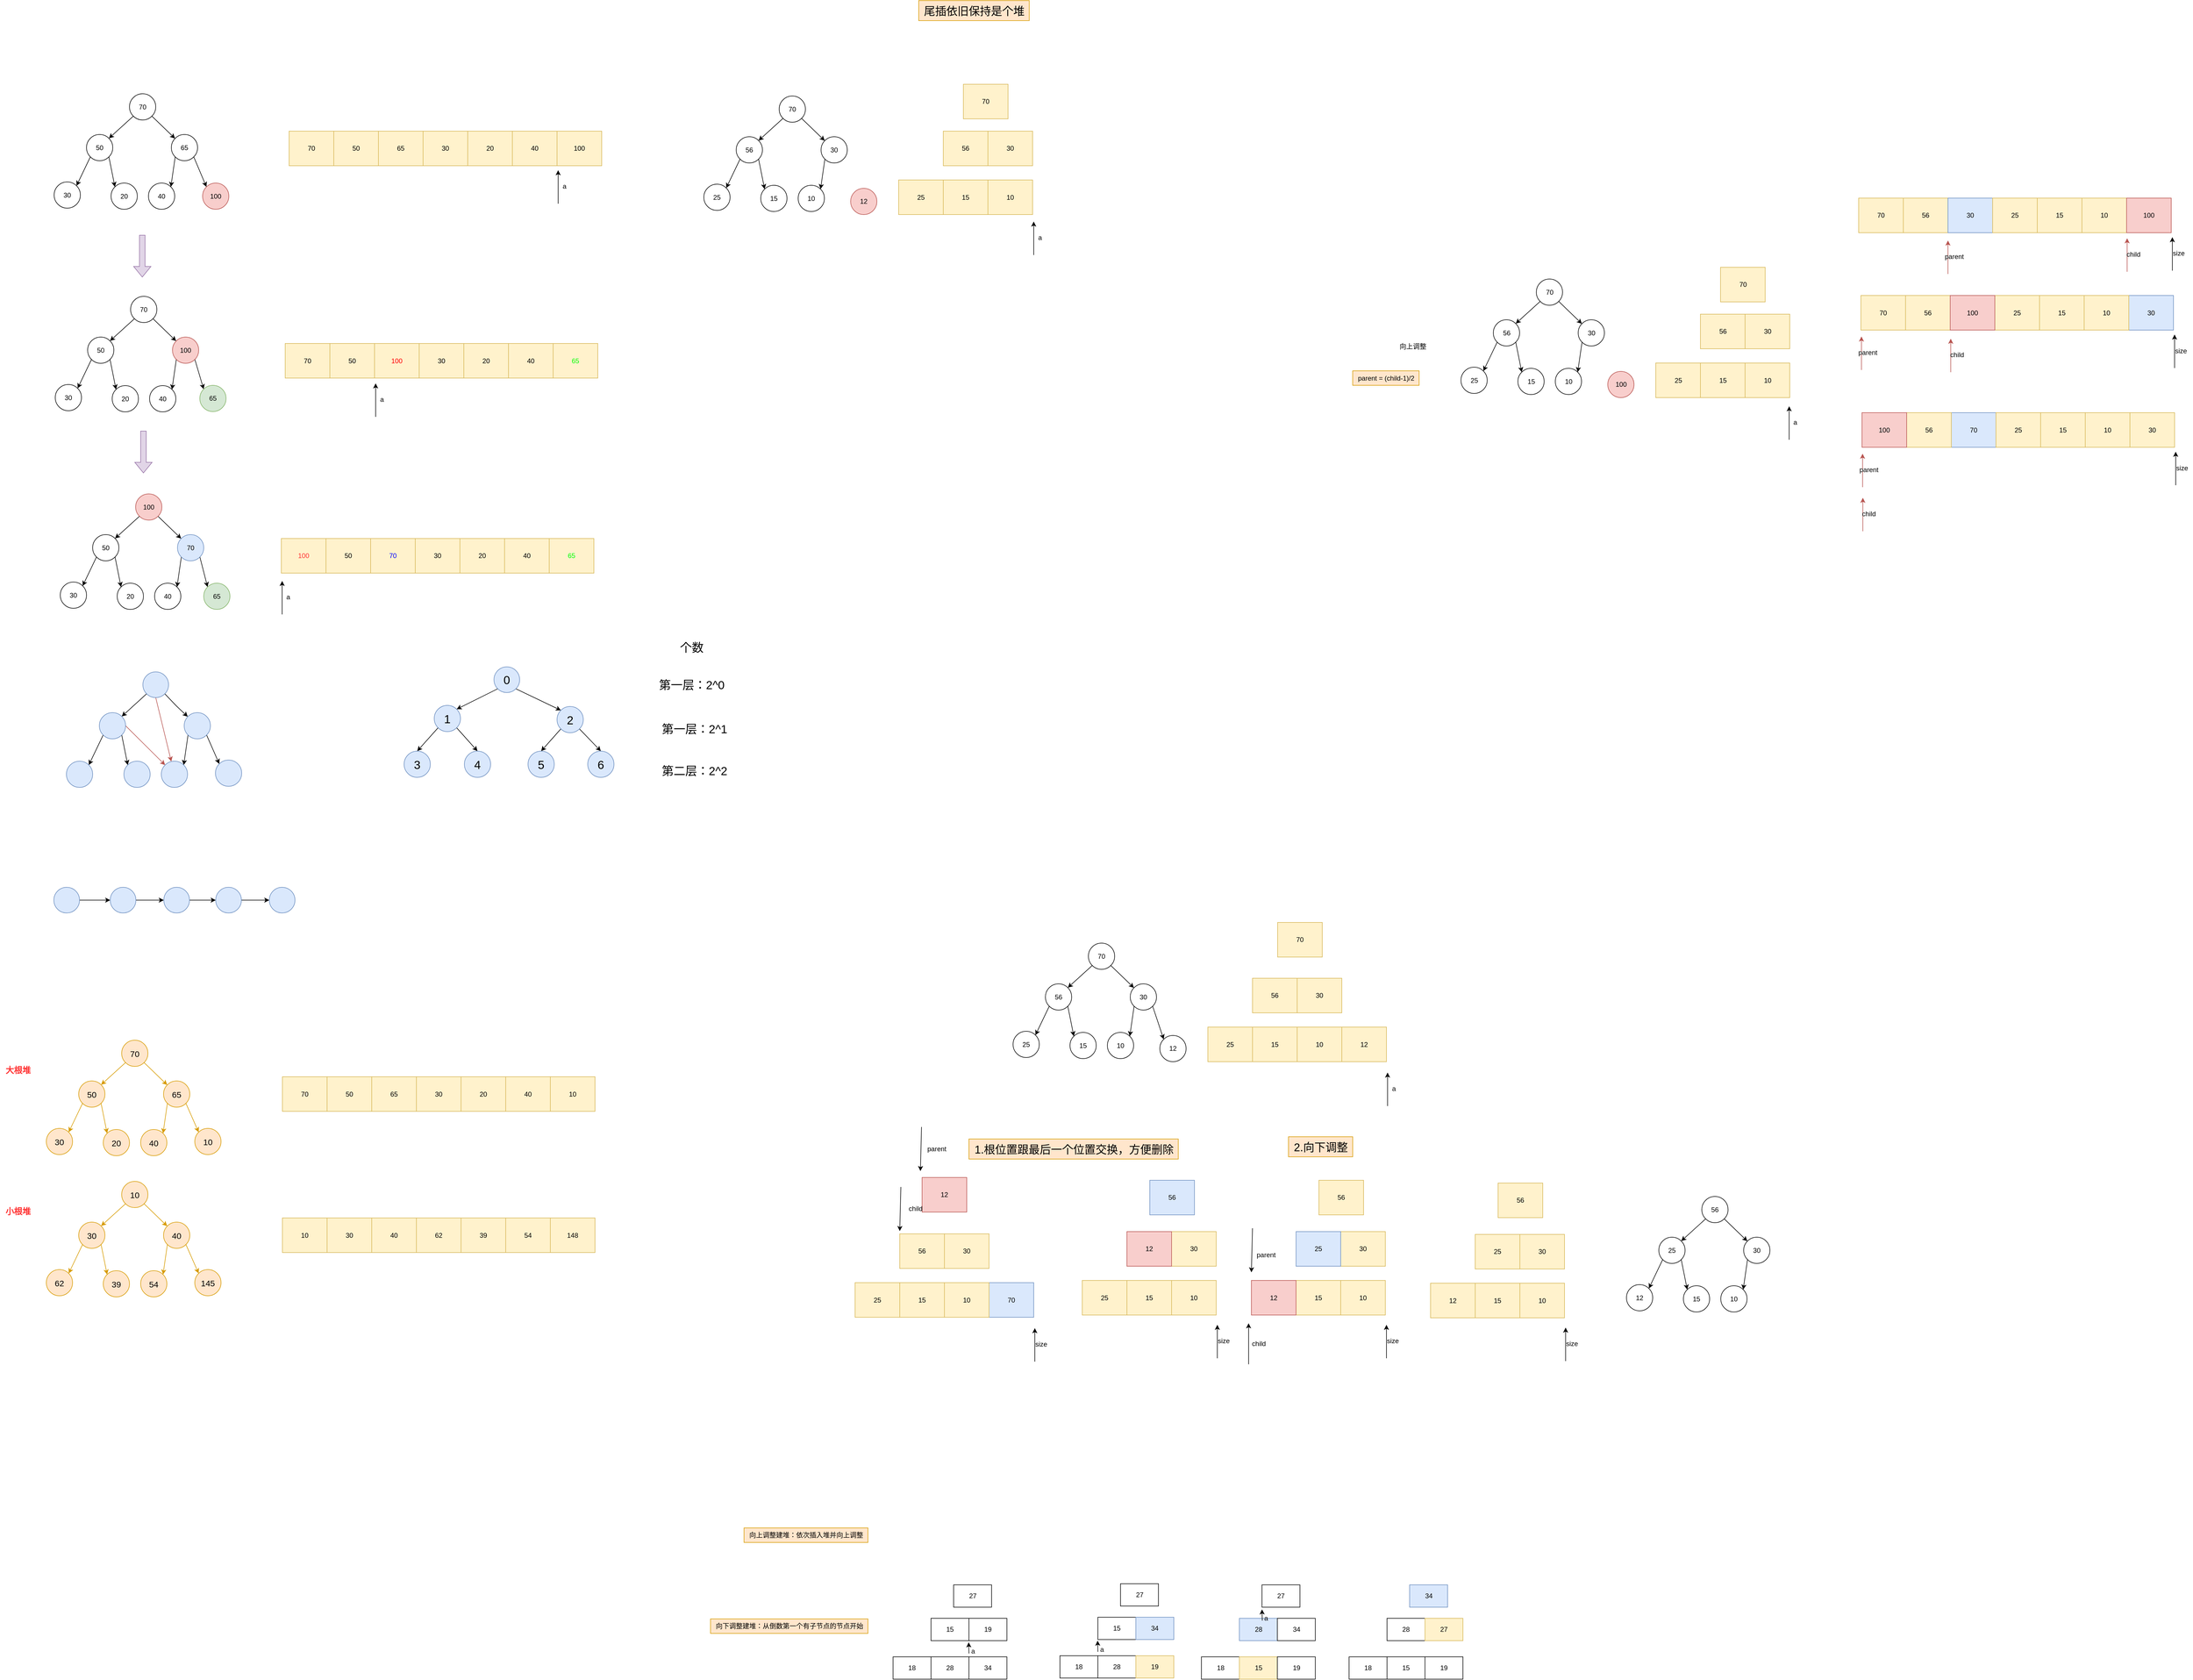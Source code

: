 <mxfile version="21.5.0" type="device">
  <diagram name="第 1 页" id="ESRKPKzT2KG-xwUZWP0j">
    <mxGraphModel dx="3236" dy="2040" grid="0" gridSize="10" guides="1" tooltips="1" connect="1" arrows="1" fold="1" page="0" pageScale="1" pageWidth="827" pageHeight="1169" math="0" shadow="0">
      <root>
        <mxCell id="0" />
        <mxCell id="1" parent="0" />
        <mxCell id="jT8ozwWT_lObpIZQCRuP-11" style="rounded=0;orthogonalLoop=1;jettySize=auto;html=1;exitX=0;exitY=1;exitDx=0;exitDy=0;entryX=1;entryY=0;entryDx=0;entryDy=0;" parent="1" source="jT8ozwWT_lObpIZQCRuP-1" target="jT8ozwWT_lObpIZQCRuP-4" edge="1">
          <mxGeometry relative="1" as="geometry" />
        </mxCell>
        <mxCell id="jT8ozwWT_lObpIZQCRuP-12" style="edgeStyle=none;rounded=0;orthogonalLoop=1;jettySize=auto;html=1;exitX=1;exitY=1;exitDx=0;exitDy=0;" parent="1" source="jT8ozwWT_lObpIZQCRuP-1" target="jT8ozwWT_lObpIZQCRuP-3" edge="1">
          <mxGeometry relative="1" as="geometry" />
        </mxCell>
        <mxCell id="jT8ozwWT_lObpIZQCRuP-1" value="70" style="ellipse;whiteSpace=wrap;html=1;aspect=fixed;" parent="1" vertex="1">
          <mxGeometry x="161" y="-7" width="47" height="47" as="geometry" />
        </mxCell>
        <mxCell id="jT8ozwWT_lObpIZQCRuP-15" style="edgeStyle=none;rounded=0;orthogonalLoop=1;jettySize=auto;html=1;exitX=0;exitY=1;exitDx=0;exitDy=0;entryX=1;entryY=0;entryDx=0;entryDy=0;" parent="1" source="jT8ozwWT_lObpIZQCRuP-3" target="jT8ozwWT_lObpIZQCRuP-10" edge="1">
          <mxGeometry relative="1" as="geometry" />
        </mxCell>
        <mxCell id="WlHi6fPlka2EF-HQjQjL-19" style="rounded=0;orthogonalLoop=1;jettySize=auto;html=1;exitX=1;exitY=1;exitDx=0;exitDy=0;entryX=0;entryY=0;entryDx=0;entryDy=0;" edge="1" parent="1" source="jT8ozwWT_lObpIZQCRuP-3" target="jT8ozwWT_lObpIZQCRuP-52">
          <mxGeometry relative="1" as="geometry" />
        </mxCell>
        <mxCell id="jT8ozwWT_lObpIZQCRuP-3" value="65" style="ellipse;whiteSpace=wrap;html=1;aspect=fixed;" parent="1" vertex="1">
          <mxGeometry x="236" y="66" width="47" height="47" as="geometry" />
        </mxCell>
        <mxCell id="jT8ozwWT_lObpIZQCRuP-13" style="edgeStyle=none;rounded=0;orthogonalLoop=1;jettySize=auto;html=1;exitX=0;exitY=1;exitDx=0;exitDy=0;entryX=1;entryY=0;entryDx=0;entryDy=0;" parent="1" source="jT8ozwWT_lObpIZQCRuP-4" target="jT8ozwWT_lObpIZQCRuP-5" edge="1">
          <mxGeometry relative="1" as="geometry" />
        </mxCell>
        <mxCell id="jT8ozwWT_lObpIZQCRuP-14" style="edgeStyle=none;rounded=0;orthogonalLoop=1;jettySize=auto;html=1;exitX=1;exitY=1;exitDx=0;exitDy=0;entryX=0;entryY=0;entryDx=0;entryDy=0;" parent="1" source="jT8ozwWT_lObpIZQCRuP-4" target="jT8ozwWT_lObpIZQCRuP-9" edge="1">
          <mxGeometry relative="1" as="geometry" />
        </mxCell>
        <mxCell id="jT8ozwWT_lObpIZQCRuP-4" value="50" style="ellipse;whiteSpace=wrap;html=1;aspect=fixed;" parent="1" vertex="1">
          <mxGeometry x="84" y="66" width="47" height="47" as="geometry" />
        </mxCell>
        <mxCell id="jT8ozwWT_lObpIZQCRuP-5" value="30" style="ellipse;whiteSpace=wrap;html=1;aspect=fixed;" parent="1" vertex="1">
          <mxGeometry x="26" y="151" width="47" height="47" as="geometry" />
        </mxCell>
        <mxCell id="jT8ozwWT_lObpIZQCRuP-9" value="20" style="ellipse;whiteSpace=wrap;html=1;aspect=fixed;" parent="1" vertex="1">
          <mxGeometry x="128" y="153" width="47" height="47" as="geometry" />
        </mxCell>
        <mxCell id="jT8ozwWT_lObpIZQCRuP-10" value="40" style="ellipse;whiteSpace=wrap;html=1;aspect=fixed;" parent="1" vertex="1">
          <mxGeometry x="195" y="153" width="47" height="47" as="geometry" />
        </mxCell>
        <mxCell id="jT8ozwWT_lObpIZQCRuP-25" value="70" style="rounded=0;whiteSpace=wrap;html=1;fillColor=#fff2cc;strokeColor=#d6b656;" parent="1" vertex="1">
          <mxGeometry x="447" y="60.0" width="80" height="62" as="geometry" />
        </mxCell>
        <mxCell id="jT8ozwWT_lObpIZQCRuP-26" value="50" style="rounded=0;whiteSpace=wrap;html=1;fillColor=#fff2cc;strokeColor=#d6b656;" parent="1" vertex="1">
          <mxGeometry x="527" y="60.0" width="80" height="62" as="geometry" />
        </mxCell>
        <mxCell id="jT8ozwWT_lObpIZQCRuP-27" value="65" style="rounded=0;whiteSpace=wrap;html=1;fillColor=#fff2cc;strokeColor=#d6b656;" parent="1" vertex="1">
          <mxGeometry x="607" y="60.0" width="80" height="62" as="geometry" />
        </mxCell>
        <mxCell id="jT8ozwWT_lObpIZQCRuP-28" value="30" style="rounded=0;whiteSpace=wrap;html=1;fillColor=#fff2cc;strokeColor=#d6b656;" parent="1" vertex="1">
          <mxGeometry x="687" y="60.0" width="80" height="62" as="geometry" />
        </mxCell>
        <mxCell id="jT8ozwWT_lObpIZQCRuP-29" value="20" style="rounded=0;whiteSpace=wrap;html=1;fillColor=#fff2cc;strokeColor=#d6b656;" parent="1" vertex="1">
          <mxGeometry x="767" y="60.0" width="80" height="62" as="geometry" />
        </mxCell>
        <mxCell id="jT8ozwWT_lObpIZQCRuP-48" value="40" style="rounded=0;whiteSpace=wrap;html=1;fillColor=#fff2cc;strokeColor=#d6b656;" parent="1" vertex="1">
          <mxGeometry x="847" y="60.0" width="80" height="62" as="geometry" />
        </mxCell>
        <mxCell id="jT8ozwWT_lObpIZQCRuP-49" value="" style="endArrow=classic;html=1;rounded=0;" parent="1" edge="1">
          <mxGeometry width="50" height="50" relative="1" as="geometry">
            <mxPoint x="929" y="190" as="sourcePoint" />
            <mxPoint x="929" y="130" as="targetPoint" />
          </mxGeometry>
        </mxCell>
        <mxCell id="jT8ozwWT_lObpIZQCRuP-50" value="a" style="text;html=1;align=center;verticalAlign=middle;resizable=0;points=[];autosize=1;strokeColor=none;fillColor=none;" parent="1" vertex="1">
          <mxGeometry x="927" y="146" width="25" height="26" as="geometry" />
        </mxCell>
        <mxCell id="jT8ozwWT_lObpIZQCRuP-52" value="100" style="ellipse;whiteSpace=wrap;html=1;aspect=fixed;fillColor=#f8cecc;strokeColor=#b85450;" parent="1" vertex="1">
          <mxGeometry x="292" y="153" width="47" height="47" as="geometry" />
        </mxCell>
        <mxCell id="jT8ozwWT_lObpIZQCRuP-54" value="100" style="rounded=0;whiteSpace=wrap;html=1;fillColor=#fff2cc;strokeColor=#d6b656;" parent="1" vertex="1">
          <mxGeometry x="927" y="60.0" width="80" height="62" as="geometry" />
        </mxCell>
        <mxCell id="jT8ozwWT_lObpIZQCRuP-56" value="" style="shape=flexArrow;endArrow=classic;html=1;rounded=0;fillColor=#e1d5e7;strokeColor=#9673a6;" parent="1" edge="1">
          <mxGeometry width="50" height="50" relative="1" as="geometry">
            <mxPoint x="183.91" y="246" as="sourcePoint" />
            <mxPoint x="183.91" y="322" as="targetPoint" />
          </mxGeometry>
        </mxCell>
        <mxCell id="jT8ozwWT_lObpIZQCRuP-57" style="rounded=0;orthogonalLoop=1;jettySize=auto;html=1;exitX=0;exitY=1;exitDx=0;exitDy=0;entryX=1;entryY=0;entryDx=0;entryDy=0;" parent="1" source="jT8ozwWT_lObpIZQCRuP-59" target="jT8ozwWT_lObpIZQCRuP-64" edge="1">
          <mxGeometry relative="1" as="geometry" />
        </mxCell>
        <mxCell id="jT8ozwWT_lObpIZQCRuP-58" style="edgeStyle=none;rounded=0;orthogonalLoop=1;jettySize=auto;html=1;exitX=1;exitY=1;exitDx=0;exitDy=0;" parent="1" source="jT8ozwWT_lObpIZQCRuP-59" target="jT8ozwWT_lObpIZQCRuP-61" edge="1">
          <mxGeometry relative="1" as="geometry" />
        </mxCell>
        <mxCell id="jT8ozwWT_lObpIZQCRuP-59" value="70" style="ellipse;whiteSpace=wrap;html=1;aspect=fixed;fillColor=#FFFFFF;strokeColor=#000000;" parent="1" vertex="1">
          <mxGeometry x="163" y="356" width="47" height="47" as="geometry" />
        </mxCell>
        <mxCell id="jT8ozwWT_lObpIZQCRuP-60" style="edgeStyle=none;rounded=0;orthogonalLoop=1;jettySize=auto;html=1;exitX=0;exitY=1;exitDx=0;exitDy=0;entryX=1;entryY=0;entryDx=0;entryDy=0;" parent="1" source="jT8ozwWT_lObpIZQCRuP-61" target="jT8ozwWT_lObpIZQCRuP-67" edge="1">
          <mxGeometry relative="1" as="geometry" />
        </mxCell>
        <mxCell id="WlHi6fPlka2EF-HQjQjL-20" style="rounded=0;orthogonalLoop=1;jettySize=auto;html=1;exitX=1;exitY=1;exitDx=0;exitDy=0;entryX=0;entryY=0;entryDx=0;entryDy=0;" edge="1" parent="1" source="jT8ozwWT_lObpIZQCRuP-61" target="jT8ozwWT_lObpIZQCRuP-68">
          <mxGeometry relative="1" as="geometry" />
        </mxCell>
        <mxCell id="jT8ozwWT_lObpIZQCRuP-61" value="100" style="ellipse;whiteSpace=wrap;html=1;aspect=fixed;fillColor=#f8cecc;strokeColor=#b85450;" parent="1" vertex="1">
          <mxGeometry x="238" y="429" width="47" height="47" as="geometry" />
        </mxCell>
        <mxCell id="jT8ozwWT_lObpIZQCRuP-62" style="edgeStyle=none;rounded=0;orthogonalLoop=1;jettySize=auto;html=1;exitX=0;exitY=1;exitDx=0;exitDy=0;entryX=1;entryY=0;entryDx=0;entryDy=0;" parent="1" source="jT8ozwWT_lObpIZQCRuP-64" target="jT8ozwWT_lObpIZQCRuP-65" edge="1">
          <mxGeometry relative="1" as="geometry" />
        </mxCell>
        <mxCell id="jT8ozwWT_lObpIZQCRuP-63" style="edgeStyle=none;rounded=0;orthogonalLoop=1;jettySize=auto;html=1;exitX=1;exitY=1;exitDx=0;exitDy=0;entryX=0;entryY=0;entryDx=0;entryDy=0;" parent="1" source="jT8ozwWT_lObpIZQCRuP-64" target="jT8ozwWT_lObpIZQCRuP-66" edge="1">
          <mxGeometry relative="1" as="geometry" />
        </mxCell>
        <mxCell id="jT8ozwWT_lObpIZQCRuP-64" value="50" style="ellipse;whiteSpace=wrap;html=1;aspect=fixed;" parent="1" vertex="1">
          <mxGeometry x="86" y="429" width="47" height="47" as="geometry" />
        </mxCell>
        <mxCell id="jT8ozwWT_lObpIZQCRuP-65" value="30" style="ellipse;whiteSpace=wrap;html=1;aspect=fixed;" parent="1" vertex="1">
          <mxGeometry x="28" y="514" width="47" height="47" as="geometry" />
        </mxCell>
        <mxCell id="jT8ozwWT_lObpIZQCRuP-66" value="20" style="ellipse;whiteSpace=wrap;html=1;aspect=fixed;" parent="1" vertex="1">
          <mxGeometry x="130" y="516" width="47" height="47" as="geometry" />
        </mxCell>
        <mxCell id="jT8ozwWT_lObpIZQCRuP-67" value="40" style="ellipse;whiteSpace=wrap;html=1;aspect=fixed;" parent="1" vertex="1">
          <mxGeometry x="197" y="516" width="47" height="47" as="geometry" />
        </mxCell>
        <mxCell id="jT8ozwWT_lObpIZQCRuP-68" value="65" style="ellipse;whiteSpace=wrap;html=1;aspect=fixed;fillColor=#d5e8d4;strokeColor=#82b366;" parent="1" vertex="1">
          <mxGeometry x="287" y="515.5" width="47" height="47" as="geometry" />
        </mxCell>
        <mxCell id="jT8ozwWT_lObpIZQCRuP-71" style="rounded=0;orthogonalLoop=1;jettySize=auto;html=1;exitX=0;exitY=1;exitDx=0;exitDy=0;entryX=1;entryY=0;entryDx=0;entryDy=0;" parent="1" source="jT8ozwWT_lObpIZQCRuP-73" target="jT8ozwWT_lObpIZQCRuP-78" edge="1">
          <mxGeometry relative="1" as="geometry" />
        </mxCell>
        <mxCell id="jT8ozwWT_lObpIZQCRuP-72" style="edgeStyle=none;rounded=0;orthogonalLoop=1;jettySize=auto;html=1;exitX=1;exitY=1;exitDx=0;exitDy=0;" parent="1" source="jT8ozwWT_lObpIZQCRuP-73" target="jT8ozwWT_lObpIZQCRuP-75" edge="1">
          <mxGeometry relative="1" as="geometry" />
        </mxCell>
        <mxCell id="jT8ozwWT_lObpIZQCRuP-73" value="100" style="ellipse;whiteSpace=wrap;html=1;aspect=fixed;fillColor=#f8cecc;strokeColor=#b85450;" parent="1" vertex="1">
          <mxGeometry x="172" y="710" width="47" height="47" as="geometry" />
        </mxCell>
        <mxCell id="jT8ozwWT_lObpIZQCRuP-74" style="edgeStyle=none;rounded=0;orthogonalLoop=1;jettySize=auto;html=1;exitX=0;exitY=1;exitDx=0;exitDy=0;entryX=1;entryY=0;entryDx=0;entryDy=0;" parent="1" source="jT8ozwWT_lObpIZQCRuP-75" target="jT8ozwWT_lObpIZQCRuP-81" edge="1">
          <mxGeometry relative="1" as="geometry" />
        </mxCell>
        <mxCell id="jT8ozwWT_lObpIZQCRuP-83" style="edgeStyle=none;rounded=0;orthogonalLoop=1;jettySize=auto;html=1;exitX=1;exitY=1;exitDx=0;exitDy=0;entryX=0;entryY=0;entryDx=0;entryDy=0;" parent="1" source="jT8ozwWT_lObpIZQCRuP-75" target="jT8ozwWT_lObpIZQCRuP-82" edge="1">
          <mxGeometry relative="1" as="geometry" />
        </mxCell>
        <mxCell id="jT8ozwWT_lObpIZQCRuP-75" value="70" style="ellipse;whiteSpace=wrap;html=1;aspect=fixed;fillColor=#dae8fc;strokeColor=#6c8ebf;" parent="1" vertex="1">
          <mxGeometry x="247" y="783" width="47" height="47" as="geometry" />
        </mxCell>
        <mxCell id="jT8ozwWT_lObpIZQCRuP-76" style="edgeStyle=none;rounded=0;orthogonalLoop=1;jettySize=auto;html=1;exitX=0;exitY=1;exitDx=0;exitDy=0;entryX=1;entryY=0;entryDx=0;entryDy=0;" parent="1" source="jT8ozwWT_lObpIZQCRuP-78" target="jT8ozwWT_lObpIZQCRuP-79" edge="1">
          <mxGeometry relative="1" as="geometry" />
        </mxCell>
        <mxCell id="jT8ozwWT_lObpIZQCRuP-77" style="edgeStyle=none;rounded=0;orthogonalLoop=1;jettySize=auto;html=1;exitX=1;exitY=1;exitDx=0;exitDy=0;entryX=0;entryY=0;entryDx=0;entryDy=0;" parent="1" source="jT8ozwWT_lObpIZQCRuP-78" target="jT8ozwWT_lObpIZQCRuP-80" edge="1">
          <mxGeometry relative="1" as="geometry" />
        </mxCell>
        <mxCell id="jT8ozwWT_lObpIZQCRuP-78" value="50" style="ellipse;whiteSpace=wrap;html=1;aspect=fixed;" parent="1" vertex="1">
          <mxGeometry x="95" y="783" width="47" height="47" as="geometry" />
        </mxCell>
        <mxCell id="jT8ozwWT_lObpIZQCRuP-79" value="30" style="ellipse;whiteSpace=wrap;html=1;aspect=fixed;" parent="1" vertex="1">
          <mxGeometry x="37" y="868" width="47" height="47" as="geometry" />
        </mxCell>
        <mxCell id="jT8ozwWT_lObpIZQCRuP-80" value="20" style="ellipse;whiteSpace=wrap;html=1;aspect=fixed;" parent="1" vertex="1">
          <mxGeometry x="139" y="870" width="47" height="47" as="geometry" />
        </mxCell>
        <mxCell id="jT8ozwWT_lObpIZQCRuP-81" value="40" style="ellipse;whiteSpace=wrap;html=1;aspect=fixed;" parent="1" vertex="1">
          <mxGeometry x="206" y="870" width="47" height="47" as="geometry" />
        </mxCell>
        <mxCell id="jT8ozwWT_lObpIZQCRuP-82" value="65" style="ellipse;whiteSpace=wrap;html=1;aspect=fixed;fillColor=#d5e8d4;strokeColor=#82b366;" parent="1" vertex="1">
          <mxGeometry x="294" y="870" width="47" height="47" as="geometry" />
        </mxCell>
        <mxCell id="jT8ozwWT_lObpIZQCRuP-84" value="" style="shape=flexArrow;endArrow=classic;html=1;rounded=0;fillColor=#e1d5e7;strokeColor=#9673a6;" parent="1" edge="1">
          <mxGeometry width="50" height="50" relative="1" as="geometry">
            <mxPoint x="186.0" y="597" as="sourcePoint" />
            <mxPoint x="186.0" y="673.0" as="targetPoint" />
          </mxGeometry>
        </mxCell>
        <mxCell id="EaAxDWcDgyqi5feDdvT0-1" style="rounded=0;orthogonalLoop=1;jettySize=auto;html=1;exitX=0;exitY=1;exitDx=0;exitDy=0;entryX=1;entryY=0;entryDx=0;entryDy=0;" parent="1" source="EaAxDWcDgyqi5feDdvT0-3" target="EaAxDWcDgyqi5feDdvT0-8" edge="1">
          <mxGeometry relative="1" as="geometry" />
        </mxCell>
        <mxCell id="EaAxDWcDgyqi5feDdvT0-2" style="edgeStyle=none;rounded=0;orthogonalLoop=1;jettySize=auto;html=1;exitX=1;exitY=1;exitDx=0;exitDy=0;" parent="1" source="EaAxDWcDgyqi5feDdvT0-3" target="EaAxDWcDgyqi5feDdvT0-5" edge="1">
          <mxGeometry relative="1" as="geometry" />
        </mxCell>
        <mxCell id="EaAxDWcDgyqi5feDdvT0-3" value="70" style="ellipse;whiteSpace=wrap;html=1;aspect=fixed;" parent="1" vertex="1">
          <mxGeometry x="1325" y="-3" width="47" height="47" as="geometry" />
        </mxCell>
        <mxCell id="EaAxDWcDgyqi5feDdvT0-4" style="edgeStyle=none;rounded=0;orthogonalLoop=1;jettySize=auto;html=1;exitX=0;exitY=1;exitDx=0;exitDy=0;entryX=1;entryY=0;entryDx=0;entryDy=0;" parent="1" source="EaAxDWcDgyqi5feDdvT0-5" target="EaAxDWcDgyqi5feDdvT0-11" edge="1">
          <mxGeometry relative="1" as="geometry" />
        </mxCell>
        <mxCell id="EaAxDWcDgyqi5feDdvT0-5" value="30" style="ellipse;whiteSpace=wrap;html=1;aspect=fixed;" parent="1" vertex="1">
          <mxGeometry x="1400" y="70" width="47" height="47" as="geometry" />
        </mxCell>
        <mxCell id="EaAxDWcDgyqi5feDdvT0-6" style="edgeStyle=none;rounded=0;orthogonalLoop=1;jettySize=auto;html=1;exitX=0;exitY=1;exitDx=0;exitDy=0;entryX=1;entryY=0;entryDx=0;entryDy=0;" parent="1" source="EaAxDWcDgyqi5feDdvT0-8" target="EaAxDWcDgyqi5feDdvT0-9" edge="1">
          <mxGeometry relative="1" as="geometry" />
        </mxCell>
        <mxCell id="EaAxDWcDgyqi5feDdvT0-7" style="edgeStyle=none;rounded=0;orthogonalLoop=1;jettySize=auto;html=1;exitX=1;exitY=1;exitDx=0;exitDy=0;entryX=0;entryY=0;entryDx=0;entryDy=0;" parent="1" source="EaAxDWcDgyqi5feDdvT0-8" target="EaAxDWcDgyqi5feDdvT0-10" edge="1">
          <mxGeometry relative="1" as="geometry" />
        </mxCell>
        <mxCell id="EaAxDWcDgyqi5feDdvT0-8" value="56" style="ellipse;whiteSpace=wrap;html=1;aspect=fixed;" parent="1" vertex="1">
          <mxGeometry x="1248" y="70" width="47" height="47" as="geometry" />
        </mxCell>
        <mxCell id="EaAxDWcDgyqi5feDdvT0-9" value="25" style="ellipse;whiteSpace=wrap;html=1;aspect=fixed;" parent="1" vertex="1">
          <mxGeometry x="1190" y="155" width="47" height="47" as="geometry" />
        </mxCell>
        <mxCell id="EaAxDWcDgyqi5feDdvT0-10" value="15" style="ellipse;whiteSpace=wrap;html=1;aspect=fixed;" parent="1" vertex="1">
          <mxGeometry x="1292" y="157" width="47" height="47" as="geometry" />
        </mxCell>
        <mxCell id="EaAxDWcDgyqi5feDdvT0-11" value="10" style="ellipse;whiteSpace=wrap;html=1;aspect=fixed;" parent="1" vertex="1">
          <mxGeometry x="1359" y="157" width="47" height="47" as="geometry" />
        </mxCell>
        <mxCell id="EaAxDWcDgyqi5feDdvT0-12" value="12" style="ellipse;whiteSpace=wrap;html=1;aspect=fixed;fillColor=#f8cecc;strokeColor=#b85450;" parent="1" vertex="1">
          <mxGeometry x="1453" y="162.5" width="47" height="47" as="geometry" />
        </mxCell>
        <mxCell id="EaAxDWcDgyqi5feDdvT0-13" value="70" style="rounded=0;whiteSpace=wrap;html=1;fillColor=#fff2cc;strokeColor=#d6b656;" parent="1" vertex="1">
          <mxGeometry x="1655" y="-24.0" width="80" height="62" as="geometry" />
        </mxCell>
        <mxCell id="EaAxDWcDgyqi5feDdvT0-14" value="56" style="rounded=0;whiteSpace=wrap;html=1;fillColor=#fff2cc;strokeColor=#d6b656;" parent="1" vertex="1">
          <mxGeometry x="1619" y="60.0" width="80" height="62" as="geometry" />
        </mxCell>
        <mxCell id="EaAxDWcDgyqi5feDdvT0-15" value="30" style="rounded=0;whiteSpace=wrap;html=1;fillColor=#fff2cc;strokeColor=#d6b656;" parent="1" vertex="1">
          <mxGeometry x="1699" y="60.0" width="80" height="62" as="geometry" />
        </mxCell>
        <mxCell id="EaAxDWcDgyqi5feDdvT0-16" value="25" style="rounded=0;whiteSpace=wrap;html=1;fillColor=#fff2cc;strokeColor=#d6b656;" parent="1" vertex="1">
          <mxGeometry x="1539" y="147.5" width="80" height="62" as="geometry" />
        </mxCell>
        <mxCell id="EaAxDWcDgyqi5feDdvT0-17" value="15" style="rounded=0;whiteSpace=wrap;html=1;fillColor=#fff2cc;strokeColor=#d6b656;" parent="1" vertex="1">
          <mxGeometry x="1619" y="147.5" width="80" height="62" as="geometry" />
        </mxCell>
        <mxCell id="EaAxDWcDgyqi5feDdvT0-18" value="10" style="rounded=0;whiteSpace=wrap;html=1;fillColor=#fff2cc;strokeColor=#d6b656;" parent="1" vertex="1">
          <mxGeometry x="1699" y="147.5" width="80" height="62" as="geometry" />
        </mxCell>
        <mxCell id="EaAxDWcDgyqi5feDdvT0-19" value="" style="endArrow=classic;html=1;rounded=0;" parent="1" edge="1">
          <mxGeometry width="50" height="50" relative="1" as="geometry">
            <mxPoint x="1781" y="282" as="sourcePoint" />
            <mxPoint x="1781" y="222" as="targetPoint" />
          </mxGeometry>
        </mxCell>
        <mxCell id="EaAxDWcDgyqi5feDdvT0-20" value="a" style="text;html=1;align=center;verticalAlign=middle;resizable=0;points=[];autosize=1;strokeColor=none;fillColor=none;" parent="1" vertex="1">
          <mxGeometry x="1779" y="238" width="25" height="26" as="geometry" />
        </mxCell>
        <mxCell id="EaAxDWcDgyqi5feDdvT0-22" style="rounded=0;orthogonalLoop=1;jettySize=auto;html=1;exitX=0;exitY=1;exitDx=0;exitDy=0;entryX=1;entryY=0;entryDx=0;entryDy=0;" parent="1" source="EaAxDWcDgyqi5feDdvT0-24" target="EaAxDWcDgyqi5feDdvT0-29" edge="1">
          <mxGeometry relative="1" as="geometry" />
        </mxCell>
        <mxCell id="EaAxDWcDgyqi5feDdvT0-23" style="edgeStyle=none;rounded=0;orthogonalLoop=1;jettySize=auto;html=1;exitX=1;exitY=1;exitDx=0;exitDy=0;" parent="1" source="EaAxDWcDgyqi5feDdvT0-24" target="EaAxDWcDgyqi5feDdvT0-26" edge="1">
          <mxGeometry relative="1" as="geometry" />
        </mxCell>
        <mxCell id="EaAxDWcDgyqi5feDdvT0-24" value="70" style="ellipse;whiteSpace=wrap;html=1;aspect=fixed;" parent="1" vertex="1">
          <mxGeometry x="2681.5" y="325" width="47" height="47" as="geometry" />
        </mxCell>
        <mxCell id="EaAxDWcDgyqi5feDdvT0-25" style="edgeStyle=none;rounded=0;orthogonalLoop=1;jettySize=auto;html=1;exitX=0;exitY=1;exitDx=0;exitDy=0;entryX=1;entryY=0;entryDx=0;entryDy=0;" parent="1" source="EaAxDWcDgyqi5feDdvT0-26" target="EaAxDWcDgyqi5feDdvT0-32" edge="1">
          <mxGeometry relative="1" as="geometry" />
        </mxCell>
        <mxCell id="EaAxDWcDgyqi5feDdvT0-26" value="30" style="ellipse;whiteSpace=wrap;html=1;aspect=fixed;" parent="1" vertex="1">
          <mxGeometry x="2756.5" y="398" width="47" height="47" as="geometry" />
        </mxCell>
        <mxCell id="EaAxDWcDgyqi5feDdvT0-27" style="edgeStyle=none;rounded=0;orthogonalLoop=1;jettySize=auto;html=1;exitX=0;exitY=1;exitDx=0;exitDy=0;entryX=1;entryY=0;entryDx=0;entryDy=0;" parent="1" source="EaAxDWcDgyqi5feDdvT0-29" target="EaAxDWcDgyqi5feDdvT0-30" edge="1">
          <mxGeometry relative="1" as="geometry" />
        </mxCell>
        <mxCell id="EaAxDWcDgyqi5feDdvT0-28" style="edgeStyle=none;rounded=0;orthogonalLoop=1;jettySize=auto;html=1;exitX=1;exitY=1;exitDx=0;exitDy=0;entryX=0;entryY=0;entryDx=0;entryDy=0;" parent="1" source="EaAxDWcDgyqi5feDdvT0-29" target="EaAxDWcDgyqi5feDdvT0-31" edge="1">
          <mxGeometry relative="1" as="geometry" />
        </mxCell>
        <mxCell id="EaAxDWcDgyqi5feDdvT0-29" value="56" style="ellipse;whiteSpace=wrap;html=1;aspect=fixed;" parent="1" vertex="1">
          <mxGeometry x="2604.5" y="398" width="47" height="47" as="geometry" />
        </mxCell>
        <mxCell id="EaAxDWcDgyqi5feDdvT0-30" value="25" style="ellipse;whiteSpace=wrap;html=1;aspect=fixed;" parent="1" vertex="1">
          <mxGeometry x="2546.5" y="483" width="47" height="47" as="geometry" />
        </mxCell>
        <mxCell id="EaAxDWcDgyqi5feDdvT0-31" value="15" style="ellipse;whiteSpace=wrap;html=1;aspect=fixed;" parent="1" vertex="1">
          <mxGeometry x="2648.5" y="485" width="47" height="47" as="geometry" />
        </mxCell>
        <mxCell id="EaAxDWcDgyqi5feDdvT0-32" value="10" style="ellipse;whiteSpace=wrap;html=1;aspect=fixed;" parent="1" vertex="1">
          <mxGeometry x="2715.5" y="485" width="47" height="47" as="geometry" />
        </mxCell>
        <mxCell id="EaAxDWcDgyqi5feDdvT0-33" value="100" style="ellipse;whiteSpace=wrap;html=1;aspect=fixed;fillColor=#f8cecc;strokeColor=#b85450;" parent="1" vertex="1">
          <mxGeometry x="2809.5" y="490.5" width="47" height="47" as="geometry" />
        </mxCell>
        <mxCell id="EaAxDWcDgyqi5feDdvT0-34" value="70" style="rounded=0;whiteSpace=wrap;html=1;fillColor=#fff2cc;strokeColor=#d6b656;" parent="1" vertex="1">
          <mxGeometry x="3011.5" y="304.0" width="80" height="62" as="geometry" />
        </mxCell>
        <mxCell id="EaAxDWcDgyqi5feDdvT0-35" value="56" style="rounded=0;whiteSpace=wrap;html=1;fillColor=#fff2cc;strokeColor=#d6b656;" parent="1" vertex="1">
          <mxGeometry x="2975.5" y="388.0" width="80" height="62" as="geometry" />
        </mxCell>
        <mxCell id="EaAxDWcDgyqi5feDdvT0-36" value="30" style="rounded=0;whiteSpace=wrap;html=1;fillColor=#fff2cc;strokeColor=#d6b656;" parent="1" vertex="1">
          <mxGeometry x="3055.5" y="388.0" width="80" height="62" as="geometry" />
        </mxCell>
        <mxCell id="EaAxDWcDgyqi5feDdvT0-37" value="25" style="rounded=0;whiteSpace=wrap;html=1;fillColor=#fff2cc;strokeColor=#d6b656;" parent="1" vertex="1">
          <mxGeometry x="2895.5" y="475.5" width="80" height="62" as="geometry" />
        </mxCell>
        <mxCell id="EaAxDWcDgyqi5feDdvT0-38" value="15" style="rounded=0;whiteSpace=wrap;html=1;fillColor=#fff2cc;strokeColor=#d6b656;" parent="1" vertex="1">
          <mxGeometry x="2975.5" y="475.5" width="80" height="62" as="geometry" />
        </mxCell>
        <mxCell id="EaAxDWcDgyqi5feDdvT0-39" value="10" style="rounded=0;whiteSpace=wrap;html=1;fillColor=#fff2cc;strokeColor=#d6b656;" parent="1" vertex="1">
          <mxGeometry x="3055.5" y="475.5" width="80" height="62" as="geometry" />
        </mxCell>
        <mxCell id="EaAxDWcDgyqi5feDdvT0-41" value="向上调整" style="text;html=1;align=center;verticalAlign=middle;resizable=0;points=[];autosize=1;strokeColor=none;fillColor=none;" parent="1" vertex="1">
          <mxGeometry x="2426.5" y="433" width="66" height="26" as="geometry" />
        </mxCell>
        <mxCell id="EaAxDWcDgyqi5feDdvT0-42" style="rounded=0;orthogonalLoop=1;jettySize=auto;html=1;exitX=0;exitY=1;exitDx=0;exitDy=0;entryX=1;entryY=0;entryDx=0;entryDy=0;" parent="1" source="EaAxDWcDgyqi5feDdvT0-44" target="EaAxDWcDgyqi5feDdvT0-49" edge="1">
          <mxGeometry relative="1" as="geometry" />
        </mxCell>
        <mxCell id="EaAxDWcDgyqi5feDdvT0-43" style="edgeStyle=none;rounded=0;orthogonalLoop=1;jettySize=auto;html=1;exitX=1;exitY=1;exitDx=0;exitDy=0;" parent="1" source="EaAxDWcDgyqi5feDdvT0-44" target="EaAxDWcDgyqi5feDdvT0-46" edge="1">
          <mxGeometry relative="1" as="geometry" />
        </mxCell>
        <mxCell id="EaAxDWcDgyqi5feDdvT0-44" value="70" style="ellipse;whiteSpace=wrap;html=1;aspect=fixed;" parent="1" vertex="1">
          <mxGeometry x="1879" y="1515" width="47" height="47" as="geometry" />
        </mxCell>
        <mxCell id="EaAxDWcDgyqi5feDdvT0-45" style="edgeStyle=none;rounded=0;orthogonalLoop=1;jettySize=auto;html=1;exitX=0;exitY=1;exitDx=0;exitDy=0;entryX=1;entryY=0;entryDx=0;entryDy=0;" parent="1" source="EaAxDWcDgyqi5feDdvT0-46" target="EaAxDWcDgyqi5feDdvT0-52" edge="1">
          <mxGeometry relative="1" as="geometry" />
        </mxCell>
        <mxCell id="EaAxDWcDgyqi5feDdvT0-66" style="rounded=0;orthogonalLoop=1;jettySize=auto;html=1;exitX=1;exitY=1;exitDx=0;exitDy=0;entryX=0;entryY=0;entryDx=0;entryDy=0;" parent="1" source="EaAxDWcDgyqi5feDdvT0-46" target="EaAxDWcDgyqi5feDdvT0-53" edge="1">
          <mxGeometry relative="1" as="geometry" />
        </mxCell>
        <mxCell id="EaAxDWcDgyqi5feDdvT0-46" value="30" style="ellipse;whiteSpace=wrap;html=1;aspect=fixed;" parent="1" vertex="1">
          <mxGeometry x="1954" y="1588" width="47" height="47" as="geometry" />
        </mxCell>
        <mxCell id="EaAxDWcDgyqi5feDdvT0-47" style="edgeStyle=none;rounded=0;orthogonalLoop=1;jettySize=auto;html=1;exitX=0;exitY=1;exitDx=0;exitDy=0;entryX=1;entryY=0;entryDx=0;entryDy=0;" parent="1" source="EaAxDWcDgyqi5feDdvT0-49" target="EaAxDWcDgyqi5feDdvT0-50" edge="1">
          <mxGeometry relative="1" as="geometry" />
        </mxCell>
        <mxCell id="EaAxDWcDgyqi5feDdvT0-48" style="edgeStyle=none;rounded=0;orthogonalLoop=1;jettySize=auto;html=1;exitX=1;exitY=1;exitDx=0;exitDy=0;entryX=0;entryY=0;entryDx=0;entryDy=0;" parent="1" source="EaAxDWcDgyqi5feDdvT0-49" target="EaAxDWcDgyqi5feDdvT0-51" edge="1">
          <mxGeometry relative="1" as="geometry" />
        </mxCell>
        <mxCell id="EaAxDWcDgyqi5feDdvT0-49" value="56" style="ellipse;whiteSpace=wrap;html=1;aspect=fixed;" parent="1" vertex="1">
          <mxGeometry x="1802" y="1588" width="47" height="47" as="geometry" />
        </mxCell>
        <mxCell id="EaAxDWcDgyqi5feDdvT0-50" value="25" style="ellipse;whiteSpace=wrap;html=1;aspect=fixed;" parent="1" vertex="1">
          <mxGeometry x="1744" y="1673" width="47" height="47" as="geometry" />
        </mxCell>
        <mxCell id="EaAxDWcDgyqi5feDdvT0-51" value="15" style="ellipse;whiteSpace=wrap;html=1;aspect=fixed;" parent="1" vertex="1">
          <mxGeometry x="1846" y="1675" width="47" height="47" as="geometry" />
        </mxCell>
        <mxCell id="EaAxDWcDgyqi5feDdvT0-52" value="10" style="ellipse;whiteSpace=wrap;html=1;aspect=fixed;" parent="1" vertex="1">
          <mxGeometry x="1913" y="1675" width="47" height="47" as="geometry" />
        </mxCell>
        <mxCell id="EaAxDWcDgyqi5feDdvT0-53" value="12" style="ellipse;whiteSpace=wrap;html=1;aspect=fixed;" parent="1" vertex="1">
          <mxGeometry x="2007" y="1680.5" width="47" height="47" as="geometry" />
        </mxCell>
        <mxCell id="EaAxDWcDgyqi5feDdvT0-54" value="70" style="rounded=0;whiteSpace=wrap;html=1;fillColor=#fff2cc;strokeColor=#d6b656;" parent="1" vertex="1">
          <mxGeometry x="2218" y="1478" width="80" height="62" as="geometry" />
        </mxCell>
        <mxCell id="EaAxDWcDgyqi5feDdvT0-55" value="56" style="rounded=0;whiteSpace=wrap;html=1;fillColor=#fff2cc;strokeColor=#d6b656;" parent="1" vertex="1">
          <mxGeometry x="2173" y="1578" width="80" height="62" as="geometry" />
        </mxCell>
        <mxCell id="EaAxDWcDgyqi5feDdvT0-56" value="30" style="rounded=0;whiteSpace=wrap;html=1;fillColor=#fff2cc;strokeColor=#d6b656;" parent="1" vertex="1">
          <mxGeometry x="2253" y="1578" width="80" height="62" as="geometry" />
        </mxCell>
        <mxCell id="EaAxDWcDgyqi5feDdvT0-57" value="25" style="rounded=0;whiteSpace=wrap;html=1;fillColor=#fff2cc;strokeColor=#d6b656;" parent="1" vertex="1">
          <mxGeometry x="2093" y="1665.5" width="80" height="62" as="geometry" />
        </mxCell>
        <mxCell id="EaAxDWcDgyqi5feDdvT0-58" value="15" style="rounded=0;whiteSpace=wrap;html=1;fillColor=#fff2cc;strokeColor=#d6b656;" parent="1" vertex="1">
          <mxGeometry x="2173" y="1665.5" width="80" height="62" as="geometry" />
        </mxCell>
        <mxCell id="EaAxDWcDgyqi5feDdvT0-59" value="10" style="rounded=0;whiteSpace=wrap;html=1;fillColor=#fff2cc;strokeColor=#d6b656;" parent="1" vertex="1">
          <mxGeometry x="2253" y="1665.5" width="80" height="62" as="geometry" />
        </mxCell>
        <mxCell id="EaAxDWcDgyqi5feDdvT0-62" value="" style="endArrow=classic;html=1;rounded=0;" parent="1" edge="1">
          <mxGeometry width="50" height="50" relative="1" as="geometry">
            <mxPoint x="3134.5" y="613" as="sourcePoint" />
            <mxPoint x="3134.5" y="553" as="targetPoint" />
          </mxGeometry>
        </mxCell>
        <mxCell id="EaAxDWcDgyqi5feDdvT0-63" value="a" style="text;html=1;align=center;verticalAlign=middle;resizable=0;points=[];autosize=1;strokeColor=none;fillColor=none;" parent="1" vertex="1">
          <mxGeometry x="3132.5" y="569" width="25" height="26" as="geometry" />
        </mxCell>
        <mxCell id="EaAxDWcDgyqi5feDdvT0-64" value="" style="endArrow=classic;html=1;rounded=0;" parent="1" edge="1">
          <mxGeometry width="50" height="50" relative="1" as="geometry">
            <mxPoint x="2415.0" y="1807" as="sourcePoint" />
            <mxPoint x="2415.0" y="1747" as="targetPoint" />
          </mxGeometry>
        </mxCell>
        <mxCell id="EaAxDWcDgyqi5feDdvT0-65" value="a" style="text;html=1;align=center;verticalAlign=middle;resizable=0;points=[];autosize=1;strokeColor=none;fillColor=none;" parent="1" vertex="1">
          <mxGeometry x="2413" y="1763" width="25" height="26" as="geometry" />
        </mxCell>
        <mxCell id="EaAxDWcDgyqi5feDdvT0-67" value="12" style="rounded=0;whiteSpace=wrap;html=1;fillColor=#fff2cc;strokeColor=#d6b656;" parent="1" vertex="1">
          <mxGeometry x="2333" y="1665.5" width="80" height="62" as="geometry" />
        </mxCell>
        <mxCell id="EaAxDWcDgyqi5feDdvT0-68" value="parent = (child-1)/2" style="text;html=1;align=center;verticalAlign=middle;resizable=0;points=[];autosize=1;strokeColor=#d79b00;fillColor=#ffe6cc;" parent="1" vertex="1">
          <mxGeometry x="2352.5" y="489.5" width="119" height="26" as="geometry" />
        </mxCell>
        <mxCell id="EaAxDWcDgyqi5feDdvT0-69" value="尾插依旧保持是个堆" style="text;html=1;align=center;verticalAlign=middle;resizable=0;points=[];autosize=1;strokeColor=#d79b00;fillColor=#ffe6cc;fontSize=20;" parent="1" vertex="1">
          <mxGeometry x="1575" y="-174" width="198" height="36" as="geometry" />
        </mxCell>
        <mxCell id="EaAxDWcDgyqi5feDdvT0-70" value="70" style="rounded=0;whiteSpace=wrap;html=1;fillColor=#fff2cc;strokeColor=#d6b656;" parent="1" vertex="1">
          <mxGeometry x="3259" y="180.0" width="80" height="62" as="geometry" />
        </mxCell>
        <mxCell id="EaAxDWcDgyqi5feDdvT0-71" value="56" style="rounded=0;whiteSpace=wrap;html=1;fillColor=#fff2cc;strokeColor=#d6b656;" parent="1" vertex="1">
          <mxGeometry x="3339" y="180.0" width="80" height="62" as="geometry" />
        </mxCell>
        <mxCell id="EaAxDWcDgyqi5feDdvT0-72" value="30" style="rounded=0;whiteSpace=wrap;html=1;fillColor=#dae8fc;strokeColor=#6c8ebf;" parent="1" vertex="1">
          <mxGeometry x="3419" y="180.0" width="80" height="62" as="geometry" />
        </mxCell>
        <mxCell id="EaAxDWcDgyqi5feDdvT0-73" value="25" style="rounded=0;whiteSpace=wrap;html=1;fillColor=#fff2cc;strokeColor=#d6b656;" parent="1" vertex="1">
          <mxGeometry x="3499" y="180.0" width="80" height="62" as="geometry" />
        </mxCell>
        <mxCell id="EaAxDWcDgyqi5feDdvT0-74" value="15" style="rounded=0;whiteSpace=wrap;html=1;fillColor=#fff2cc;strokeColor=#d6b656;" parent="1" vertex="1">
          <mxGeometry x="3579" y="180.0" width="80" height="62" as="geometry" />
        </mxCell>
        <mxCell id="EaAxDWcDgyqi5feDdvT0-75" value="10" style="rounded=0;whiteSpace=wrap;html=1;fillColor=#fff2cc;strokeColor=#d6b656;" parent="1" vertex="1">
          <mxGeometry x="3659" y="180.0" width="80" height="62" as="geometry" />
        </mxCell>
        <mxCell id="EaAxDWcDgyqi5feDdvT0-76" value="" style="endArrow=classic;html=1;rounded=0;" parent="1" edge="1">
          <mxGeometry width="50" height="50" relative="1" as="geometry">
            <mxPoint x="3821.0" y="310.0" as="sourcePoint" />
            <mxPoint x="3821.0" y="250.0" as="targetPoint" />
          </mxGeometry>
        </mxCell>
        <mxCell id="EaAxDWcDgyqi5feDdvT0-77" value="size" style="text;html=1;align=center;verticalAlign=middle;resizable=0;points=[];autosize=1;strokeColor=none;fillColor=none;" parent="1" vertex="1">
          <mxGeometry x="3812" y="266" width="39" height="26" as="geometry" />
        </mxCell>
        <mxCell id="EaAxDWcDgyqi5feDdvT0-86" value="100" style="rounded=0;whiteSpace=wrap;html=1;fillColor=#f8cecc;strokeColor=#b85450;" parent="1" vertex="1">
          <mxGeometry x="3739" y="180.0" width="80" height="62" as="geometry" />
        </mxCell>
        <mxCell id="EaAxDWcDgyqi5feDdvT0-88" value="" style="endArrow=classic;html=1;rounded=0;fillColor=#f8cecc;strokeColor=#b85450;" parent="1" edge="1">
          <mxGeometry width="50" height="50" relative="1" as="geometry">
            <mxPoint x="3740.0" y="312.0" as="sourcePoint" />
            <mxPoint x="3740.0" y="252.0" as="targetPoint" />
          </mxGeometry>
        </mxCell>
        <mxCell id="EaAxDWcDgyqi5feDdvT0-89" value="child" style="text;html=1;align=center;verticalAlign=middle;resizable=0;points=[];autosize=1;strokeColor=none;fillColor=none;" parent="1" vertex="1">
          <mxGeometry x="3729" y="268" width="43" height="26" as="geometry" />
        </mxCell>
        <mxCell id="EaAxDWcDgyqi5feDdvT0-90" value="" style="endArrow=classic;html=1;rounded=0;fillColor=#f8cecc;strokeColor=#b85450;" parent="1" edge="1">
          <mxGeometry width="50" height="50" relative="1" as="geometry">
            <mxPoint x="3419.0" y="316.0" as="sourcePoint" />
            <mxPoint x="3419.0" y="256.0" as="targetPoint" />
          </mxGeometry>
        </mxCell>
        <mxCell id="EaAxDWcDgyqi5feDdvT0-91" value="parent" style="text;html=1;align=center;verticalAlign=middle;resizable=0;points=[];autosize=1;strokeColor=none;fillColor=none;" parent="1" vertex="1">
          <mxGeometry x="3404" y="272" width="52" height="26" as="geometry" />
        </mxCell>
        <mxCell id="EaAxDWcDgyqi5feDdvT0-92" value="70" style="rounded=0;whiteSpace=wrap;html=1;fillColor=#fff2cc;strokeColor=#d6b656;" parent="1" vertex="1">
          <mxGeometry x="3263" y="354.5" width="80" height="62" as="geometry" />
        </mxCell>
        <mxCell id="EaAxDWcDgyqi5feDdvT0-93" value="56" style="rounded=0;whiteSpace=wrap;html=1;fillColor=#fff2cc;strokeColor=#d6b656;" parent="1" vertex="1">
          <mxGeometry x="3343" y="354.5" width="80" height="62" as="geometry" />
        </mxCell>
        <mxCell id="EaAxDWcDgyqi5feDdvT0-94" value="30" style="rounded=0;whiteSpace=wrap;html=1;fillColor=#dae8fc;strokeColor=#6c8ebf;" parent="1" vertex="1">
          <mxGeometry x="3743" y="354.5" width="80" height="62" as="geometry" />
        </mxCell>
        <mxCell id="EaAxDWcDgyqi5feDdvT0-95" value="25" style="rounded=0;whiteSpace=wrap;html=1;fillColor=#fff2cc;strokeColor=#d6b656;" parent="1" vertex="1">
          <mxGeometry x="3503" y="354.5" width="80" height="62" as="geometry" />
        </mxCell>
        <mxCell id="EaAxDWcDgyqi5feDdvT0-96" value="15" style="rounded=0;whiteSpace=wrap;html=1;fillColor=#fff2cc;strokeColor=#d6b656;" parent="1" vertex="1">
          <mxGeometry x="3583" y="354.5" width="80" height="62" as="geometry" />
        </mxCell>
        <mxCell id="EaAxDWcDgyqi5feDdvT0-97" value="10" style="rounded=0;whiteSpace=wrap;html=1;fillColor=#fff2cc;strokeColor=#d6b656;" parent="1" vertex="1">
          <mxGeometry x="3663" y="354.5" width="80" height="62" as="geometry" />
        </mxCell>
        <mxCell id="EaAxDWcDgyqi5feDdvT0-98" value="" style="endArrow=classic;html=1;rounded=0;" parent="1" edge="1">
          <mxGeometry width="50" height="50" relative="1" as="geometry">
            <mxPoint x="3825.0" y="484.5" as="sourcePoint" />
            <mxPoint x="3825.0" y="424.5" as="targetPoint" />
          </mxGeometry>
        </mxCell>
        <mxCell id="EaAxDWcDgyqi5feDdvT0-99" value="size" style="text;html=1;align=center;verticalAlign=middle;resizable=0;points=[];autosize=1;strokeColor=none;fillColor=none;" parent="1" vertex="1">
          <mxGeometry x="3816" y="440.5" width="39" height="26" as="geometry" />
        </mxCell>
        <mxCell id="EaAxDWcDgyqi5feDdvT0-100" value="100" style="rounded=0;whiteSpace=wrap;html=1;fillColor=#f8cecc;strokeColor=#b85450;" parent="1" vertex="1">
          <mxGeometry x="3423" y="354.5" width="80" height="62" as="geometry" />
        </mxCell>
        <mxCell id="EaAxDWcDgyqi5feDdvT0-101" value="" style="endArrow=classic;html=1;rounded=0;fillColor=#f8cecc;strokeColor=#b85450;" parent="1" edge="1">
          <mxGeometry width="50" height="50" relative="1" as="geometry">
            <mxPoint x="3424.0" y="492.0" as="sourcePoint" />
            <mxPoint x="3424.0" y="432.0" as="targetPoint" />
          </mxGeometry>
        </mxCell>
        <mxCell id="EaAxDWcDgyqi5feDdvT0-102" value="child" style="text;html=1;align=center;verticalAlign=middle;resizable=0;points=[];autosize=1;strokeColor=none;fillColor=none;" parent="1" vertex="1">
          <mxGeometry x="3413" y="448" width="43" height="26" as="geometry" />
        </mxCell>
        <mxCell id="EaAxDWcDgyqi5feDdvT0-103" value="" style="endArrow=classic;html=1;rounded=0;fillColor=#f8cecc;strokeColor=#b85450;" parent="1" edge="1">
          <mxGeometry width="50" height="50" relative="1" as="geometry">
            <mxPoint x="3264.0" y="488.0" as="sourcePoint" />
            <mxPoint x="3264.0" y="428.0" as="targetPoint" />
          </mxGeometry>
        </mxCell>
        <mxCell id="EaAxDWcDgyqi5feDdvT0-104" value="parent" style="text;html=1;align=center;verticalAlign=middle;resizable=0;points=[];autosize=1;strokeColor=none;fillColor=none;" parent="1" vertex="1">
          <mxGeometry x="3249" y="444" width="52" height="26" as="geometry" />
        </mxCell>
        <mxCell id="EaAxDWcDgyqi5feDdvT0-105" value="70" style="rounded=0;whiteSpace=wrap;html=1;fillColor=#dae8fc;strokeColor=#6c8ebf;" parent="1" vertex="1">
          <mxGeometry x="3425" y="564.5" width="80" height="62" as="geometry" />
        </mxCell>
        <mxCell id="EaAxDWcDgyqi5feDdvT0-106" value="56" style="rounded=0;whiteSpace=wrap;html=1;fillColor=#fff2cc;strokeColor=#d6b656;" parent="1" vertex="1">
          <mxGeometry x="3345" y="564.5" width="80" height="62" as="geometry" />
        </mxCell>
        <mxCell id="EaAxDWcDgyqi5feDdvT0-107" value="30" style="rounded=0;whiteSpace=wrap;html=1;fillColor=#fff2cc;strokeColor=#d6b656;" parent="1" vertex="1">
          <mxGeometry x="3745" y="564.5" width="80" height="62" as="geometry" />
        </mxCell>
        <mxCell id="EaAxDWcDgyqi5feDdvT0-108" value="25" style="rounded=0;whiteSpace=wrap;html=1;fillColor=#fff2cc;strokeColor=#d6b656;" parent="1" vertex="1">
          <mxGeometry x="3505" y="564.5" width="80" height="62" as="geometry" />
        </mxCell>
        <mxCell id="EaAxDWcDgyqi5feDdvT0-109" value="15" style="rounded=0;whiteSpace=wrap;html=1;fillColor=#fff2cc;strokeColor=#d6b656;" parent="1" vertex="1">
          <mxGeometry x="3585" y="564.5" width="80" height="62" as="geometry" />
        </mxCell>
        <mxCell id="EaAxDWcDgyqi5feDdvT0-110" value="10" style="rounded=0;whiteSpace=wrap;html=1;fillColor=#fff2cc;strokeColor=#d6b656;" parent="1" vertex="1">
          <mxGeometry x="3665" y="564.5" width="80" height="62" as="geometry" />
        </mxCell>
        <mxCell id="EaAxDWcDgyqi5feDdvT0-111" value="" style="endArrow=classic;html=1;rounded=0;" parent="1" edge="1">
          <mxGeometry width="50" height="50" relative="1" as="geometry">
            <mxPoint x="3827.0" y="694.5" as="sourcePoint" />
            <mxPoint x="3827.0" y="634.5" as="targetPoint" />
          </mxGeometry>
        </mxCell>
        <mxCell id="EaAxDWcDgyqi5feDdvT0-112" value="size" style="text;html=1;align=center;verticalAlign=middle;resizable=0;points=[];autosize=1;strokeColor=none;fillColor=none;" parent="1" vertex="1">
          <mxGeometry x="3818" y="650.5" width="39" height="26" as="geometry" />
        </mxCell>
        <mxCell id="EaAxDWcDgyqi5feDdvT0-113" value="100" style="rounded=0;whiteSpace=wrap;html=1;fillColor=#f8cecc;strokeColor=#b85450;" parent="1" vertex="1">
          <mxGeometry x="3265" y="564.5" width="80" height="62" as="geometry" />
        </mxCell>
        <mxCell id="EaAxDWcDgyqi5feDdvT0-114" value="" style="endArrow=classic;html=1;rounded=0;fillColor=#f8cecc;strokeColor=#b85450;" parent="1" edge="1">
          <mxGeometry width="50" height="50" relative="1" as="geometry">
            <mxPoint x="3266.5" y="777.0" as="sourcePoint" />
            <mxPoint x="3266.5" y="717.0" as="targetPoint" />
          </mxGeometry>
        </mxCell>
        <mxCell id="EaAxDWcDgyqi5feDdvT0-115" value="child" style="text;html=1;align=center;verticalAlign=middle;resizable=0;points=[];autosize=1;strokeColor=none;fillColor=none;" parent="1" vertex="1">
          <mxGeometry x="3255.5" y="733" width="43" height="26" as="geometry" />
        </mxCell>
        <mxCell id="EaAxDWcDgyqi5feDdvT0-116" value="" style="endArrow=classic;html=1;rounded=0;fillColor=#f8cecc;strokeColor=#b85450;" parent="1" edge="1">
          <mxGeometry width="50" height="50" relative="1" as="geometry">
            <mxPoint x="3266.0" y="698.0" as="sourcePoint" />
            <mxPoint x="3266.0" y="638.0" as="targetPoint" />
          </mxGeometry>
        </mxCell>
        <mxCell id="EaAxDWcDgyqi5feDdvT0-117" value="parent" style="text;html=1;align=center;verticalAlign=middle;resizable=0;points=[];autosize=1;strokeColor=none;fillColor=none;" parent="1" vertex="1">
          <mxGeometry x="3251" y="654" width="52" height="26" as="geometry" />
        </mxCell>
        <mxCell id="EaAxDWcDgyqi5feDdvT0-118" value="70" style="rounded=0;whiteSpace=wrap;html=1;fillColor=#dae8fc;strokeColor=#6c8ebf;" parent="1" vertex="1">
          <mxGeometry x="1701" y="2123.5" width="80" height="62" as="geometry" />
        </mxCell>
        <mxCell id="EaAxDWcDgyqi5feDdvT0-119" value="56" style="rounded=0;whiteSpace=wrap;html=1;fillColor=#fff2cc;strokeColor=#d6b656;" parent="1" vertex="1">
          <mxGeometry x="1541" y="2036" width="80" height="62" as="geometry" />
        </mxCell>
        <mxCell id="EaAxDWcDgyqi5feDdvT0-120" value="30" style="rounded=0;whiteSpace=wrap;html=1;fillColor=#fff2cc;strokeColor=#d6b656;" parent="1" vertex="1">
          <mxGeometry x="1621" y="2036" width="80" height="62" as="geometry" />
        </mxCell>
        <mxCell id="EaAxDWcDgyqi5feDdvT0-121" value="25" style="rounded=0;whiteSpace=wrap;html=1;fillColor=#fff2cc;strokeColor=#d6b656;" parent="1" vertex="1">
          <mxGeometry x="1461" y="2123.5" width="80" height="62" as="geometry" />
        </mxCell>
        <mxCell id="EaAxDWcDgyqi5feDdvT0-122" value="15" style="rounded=0;whiteSpace=wrap;html=1;fillColor=#fff2cc;strokeColor=#d6b656;" parent="1" vertex="1">
          <mxGeometry x="1541" y="2123.5" width="80" height="62" as="geometry" />
        </mxCell>
        <mxCell id="EaAxDWcDgyqi5feDdvT0-123" value="10" style="rounded=0;whiteSpace=wrap;html=1;fillColor=#fff2cc;strokeColor=#d6b656;" parent="1" vertex="1">
          <mxGeometry x="1621" y="2123.5" width="80" height="62" as="geometry" />
        </mxCell>
        <mxCell id="EaAxDWcDgyqi5feDdvT0-124" value="" style="endArrow=classic;html=1;rounded=0;" parent="1" edge="1">
          <mxGeometry width="50" height="50" relative="1" as="geometry">
            <mxPoint x="1783.0" y="2265" as="sourcePoint" />
            <mxPoint x="1783.0" y="2205" as="targetPoint" />
          </mxGeometry>
        </mxCell>
        <mxCell id="EaAxDWcDgyqi5feDdvT0-125" value="size" style="text;html=1;align=center;verticalAlign=middle;resizable=0;points=[];autosize=1;strokeColor=none;fillColor=none;" parent="1" vertex="1">
          <mxGeometry x="1774" y="2221" width="39" height="26" as="geometry" />
        </mxCell>
        <mxCell id="EaAxDWcDgyqi5feDdvT0-126" value="12" style="rounded=0;whiteSpace=wrap;html=1;fillColor=#f8cecc;strokeColor=#b85450;" parent="1" vertex="1">
          <mxGeometry x="1581" y="1935" width="80" height="62" as="geometry" />
        </mxCell>
        <mxCell id="EaAxDWcDgyqi5feDdvT0-127" value="1.根位置跟最后一个位置交换，方便删除" style="text;html=1;align=center;verticalAlign=middle;resizable=0;points=[];autosize=1;strokeColor=#d79b00;fillColor=#ffe6cc;fontSize=20;" parent="1" vertex="1">
          <mxGeometry x="1665" y="1866" width="375" height="36" as="geometry" />
        </mxCell>
        <mxCell id="EaAxDWcDgyqi5feDdvT0-128" value="2.向下调整" style="text;html=1;align=center;verticalAlign=middle;resizable=0;points=[];autosize=1;strokeColor=#d79b00;fillColor=#ffe6cc;fontSize=20;" parent="1" vertex="1">
          <mxGeometry x="2237.5" y="1862" width="115" height="36" as="geometry" />
        </mxCell>
        <mxCell id="EaAxDWcDgyqi5feDdvT0-130" value="56" style="rounded=0;whiteSpace=wrap;html=1;fillColor=#dae8fc;strokeColor=#6c8ebf;" parent="1" vertex="1">
          <mxGeometry x="1989" y="1940" width="80" height="62" as="geometry" />
        </mxCell>
        <mxCell id="EaAxDWcDgyqi5feDdvT0-131" value="30" style="rounded=0;whiteSpace=wrap;html=1;fillColor=#fff2cc;strokeColor=#d6b656;" parent="1" vertex="1">
          <mxGeometry x="2028" y="2032" width="80" height="62" as="geometry" />
        </mxCell>
        <mxCell id="EaAxDWcDgyqi5feDdvT0-132" value="25" style="rounded=0;whiteSpace=wrap;html=1;fillColor=#fff2cc;strokeColor=#d6b656;" parent="1" vertex="1">
          <mxGeometry x="1868" y="2119.5" width="80" height="62" as="geometry" />
        </mxCell>
        <mxCell id="EaAxDWcDgyqi5feDdvT0-133" value="15" style="rounded=0;whiteSpace=wrap;html=1;fillColor=#fff2cc;strokeColor=#d6b656;" parent="1" vertex="1">
          <mxGeometry x="1948" y="2119.5" width="80" height="62" as="geometry" />
        </mxCell>
        <mxCell id="EaAxDWcDgyqi5feDdvT0-134" value="10" style="rounded=0;whiteSpace=wrap;html=1;fillColor=#fff2cc;strokeColor=#d6b656;" parent="1" vertex="1">
          <mxGeometry x="2028" y="2119.5" width="80" height="62" as="geometry" />
        </mxCell>
        <mxCell id="EaAxDWcDgyqi5feDdvT0-135" value="" style="endArrow=classic;html=1;rounded=0;" parent="1" edge="1">
          <mxGeometry width="50" height="50" relative="1" as="geometry">
            <mxPoint x="2110.0" y="2259" as="sourcePoint" />
            <mxPoint x="2110.0" y="2199" as="targetPoint" />
          </mxGeometry>
        </mxCell>
        <mxCell id="EaAxDWcDgyqi5feDdvT0-136" value="size" style="text;html=1;align=center;verticalAlign=middle;resizable=0;points=[];autosize=1;strokeColor=none;fillColor=none;" parent="1" vertex="1">
          <mxGeometry x="2101" y="2215" width="39" height="26" as="geometry" />
        </mxCell>
        <mxCell id="EaAxDWcDgyqi5feDdvT0-137" value="12" style="rounded=0;whiteSpace=wrap;html=1;fillColor=#f8cecc;strokeColor=#b85450;" parent="1" vertex="1">
          <mxGeometry x="1948" y="2032" width="80" height="62" as="geometry" />
        </mxCell>
        <mxCell id="EaAxDWcDgyqi5feDdvT0-138" value="56" style="rounded=0;whiteSpace=wrap;html=1;fillColor=#fff2cc;strokeColor=#d6b656;" parent="1" vertex="1">
          <mxGeometry x="2292" y="1940" width="80" height="62" as="geometry" />
        </mxCell>
        <mxCell id="EaAxDWcDgyqi5feDdvT0-139" value="30" style="rounded=0;whiteSpace=wrap;html=1;fillColor=#fff2cc;strokeColor=#d6b656;" parent="1" vertex="1">
          <mxGeometry x="2331" y="2032" width="80" height="62" as="geometry" />
        </mxCell>
        <mxCell id="EaAxDWcDgyqi5feDdvT0-140" value="25" style="rounded=0;whiteSpace=wrap;html=1;fillColor=#dae8fc;strokeColor=#6c8ebf;" parent="1" vertex="1">
          <mxGeometry x="2251" y="2032" width="80" height="62" as="geometry" />
        </mxCell>
        <mxCell id="EaAxDWcDgyqi5feDdvT0-141" value="15" style="rounded=0;whiteSpace=wrap;html=1;fillColor=#fff2cc;strokeColor=#d6b656;" parent="1" vertex="1">
          <mxGeometry x="2251" y="2119.5" width="80" height="62" as="geometry" />
        </mxCell>
        <mxCell id="EaAxDWcDgyqi5feDdvT0-142" value="10" style="rounded=0;whiteSpace=wrap;html=1;fillColor=#fff2cc;strokeColor=#d6b656;" parent="1" vertex="1">
          <mxGeometry x="2331" y="2119.5" width="80" height="62" as="geometry" />
        </mxCell>
        <mxCell id="EaAxDWcDgyqi5feDdvT0-143" value="" style="endArrow=classic;html=1;rounded=0;" parent="1" edge="1">
          <mxGeometry width="50" height="50" relative="1" as="geometry">
            <mxPoint x="2413.0" y="2259" as="sourcePoint" />
            <mxPoint x="2413.0" y="2199" as="targetPoint" />
          </mxGeometry>
        </mxCell>
        <mxCell id="EaAxDWcDgyqi5feDdvT0-144" value="size" style="text;html=1;align=center;verticalAlign=middle;resizable=0;points=[];autosize=1;strokeColor=none;fillColor=none;" parent="1" vertex="1">
          <mxGeometry x="2404" y="2215" width="39" height="26" as="geometry" />
        </mxCell>
        <mxCell id="EaAxDWcDgyqi5feDdvT0-145" value="12" style="rounded=0;whiteSpace=wrap;html=1;fillColor=#f8cecc;strokeColor=#b85450;" parent="1" vertex="1">
          <mxGeometry x="2171" y="2119.5" width="80" height="62" as="geometry" />
        </mxCell>
        <mxCell id="EaAxDWcDgyqi5feDdvT0-146" value="56" style="rounded=0;whiteSpace=wrap;html=1;fillColor=#fff2cc;strokeColor=#d6b656;" parent="1" vertex="1">
          <mxGeometry x="2613" y="1945" width="80" height="62" as="geometry" />
        </mxCell>
        <mxCell id="EaAxDWcDgyqi5feDdvT0-147" value="30" style="rounded=0;whiteSpace=wrap;html=1;fillColor=#fff2cc;strokeColor=#d6b656;" parent="1" vertex="1">
          <mxGeometry x="2652" y="2037" width="80" height="62" as="geometry" />
        </mxCell>
        <mxCell id="EaAxDWcDgyqi5feDdvT0-148" value="25" style="rounded=0;whiteSpace=wrap;html=1;fillColor=#fff2cc;strokeColor=#d6b656;" parent="1" vertex="1">
          <mxGeometry x="2572" y="2037" width="80" height="62" as="geometry" />
        </mxCell>
        <mxCell id="EaAxDWcDgyqi5feDdvT0-149" value="15" style="rounded=0;whiteSpace=wrap;html=1;fillColor=#fff2cc;strokeColor=#d6b656;" parent="1" vertex="1">
          <mxGeometry x="2572" y="2124.5" width="80" height="62" as="geometry" />
        </mxCell>
        <mxCell id="EaAxDWcDgyqi5feDdvT0-150" value="10" style="rounded=0;whiteSpace=wrap;html=1;fillColor=#fff2cc;strokeColor=#d6b656;" parent="1" vertex="1">
          <mxGeometry x="2652" y="2124.5" width="80" height="62" as="geometry" />
        </mxCell>
        <mxCell id="EaAxDWcDgyqi5feDdvT0-151" value="" style="endArrow=classic;html=1;rounded=0;" parent="1" edge="1">
          <mxGeometry width="50" height="50" relative="1" as="geometry">
            <mxPoint x="2734.0" y="2264" as="sourcePoint" />
            <mxPoint x="2734.0" y="2204" as="targetPoint" />
          </mxGeometry>
        </mxCell>
        <mxCell id="EaAxDWcDgyqi5feDdvT0-152" value="size" style="text;html=1;align=center;verticalAlign=middle;resizable=0;points=[];autosize=1;strokeColor=none;fillColor=none;" parent="1" vertex="1">
          <mxGeometry x="2725" y="2220" width="39" height="26" as="geometry" />
        </mxCell>
        <mxCell id="EaAxDWcDgyqi5feDdvT0-153" value="12" style="rounded=0;whiteSpace=wrap;html=1;fillColor=#fff2cc;strokeColor=#d6b656;" parent="1" vertex="1">
          <mxGeometry x="2492" y="2124.5" width="80" height="62" as="geometry" />
        </mxCell>
        <mxCell id="EaAxDWcDgyqi5feDdvT0-154" style="rounded=0;orthogonalLoop=1;jettySize=auto;html=1;exitX=0;exitY=1;exitDx=0;exitDy=0;entryX=1;entryY=0;entryDx=0;entryDy=0;" parent="1" source="EaAxDWcDgyqi5feDdvT0-156" target="EaAxDWcDgyqi5feDdvT0-162" edge="1">
          <mxGeometry relative="1" as="geometry" />
        </mxCell>
        <mxCell id="EaAxDWcDgyqi5feDdvT0-155" style="edgeStyle=none;rounded=0;orthogonalLoop=1;jettySize=auto;html=1;exitX=1;exitY=1;exitDx=0;exitDy=0;" parent="1" source="EaAxDWcDgyqi5feDdvT0-156" target="EaAxDWcDgyqi5feDdvT0-159" edge="1">
          <mxGeometry relative="1" as="geometry" />
        </mxCell>
        <mxCell id="EaAxDWcDgyqi5feDdvT0-156" value="56" style="ellipse;whiteSpace=wrap;html=1;aspect=fixed;" parent="1" vertex="1">
          <mxGeometry x="2978" y="1969" width="47" height="47" as="geometry" />
        </mxCell>
        <mxCell id="EaAxDWcDgyqi5feDdvT0-157" style="edgeStyle=none;rounded=0;orthogonalLoop=1;jettySize=auto;html=1;exitX=0;exitY=1;exitDx=0;exitDy=0;entryX=1;entryY=0;entryDx=0;entryDy=0;" parent="1" source="EaAxDWcDgyqi5feDdvT0-159" target="EaAxDWcDgyqi5feDdvT0-165" edge="1">
          <mxGeometry relative="1" as="geometry" />
        </mxCell>
        <mxCell id="EaAxDWcDgyqi5feDdvT0-159" value="30" style="ellipse;whiteSpace=wrap;html=1;aspect=fixed;" parent="1" vertex="1">
          <mxGeometry x="3053" y="2042" width="47" height="47" as="geometry" />
        </mxCell>
        <mxCell id="EaAxDWcDgyqi5feDdvT0-160" style="edgeStyle=none;rounded=0;orthogonalLoop=1;jettySize=auto;html=1;exitX=0;exitY=1;exitDx=0;exitDy=0;entryX=1;entryY=0;entryDx=0;entryDy=0;" parent="1" source="EaAxDWcDgyqi5feDdvT0-162" target="EaAxDWcDgyqi5feDdvT0-163" edge="1">
          <mxGeometry relative="1" as="geometry" />
        </mxCell>
        <mxCell id="EaAxDWcDgyqi5feDdvT0-161" style="edgeStyle=none;rounded=0;orthogonalLoop=1;jettySize=auto;html=1;exitX=1;exitY=1;exitDx=0;exitDy=0;entryX=0;entryY=0;entryDx=0;entryDy=0;" parent="1" source="EaAxDWcDgyqi5feDdvT0-162" target="EaAxDWcDgyqi5feDdvT0-164" edge="1">
          <mxGeometry relative="1" as="geometry" />
        </mxCell>
        <mxCell id="EaAxDWcDgyqi5feDdvT0-162" value="25" style="ellipse;whiteSpace=wrap;html=1;aspect=fixed;" parent="1" vertex="1">
          <mxGeometry x="2901" y="2042" width="47" height="47" as="geometry" />
        </mxCell>
        <mxCell id="EaAxDWcDgyqi5feDdvT0-163" value="12" style="ellipse;whiteSpace=wrap;html=1;aspect=fixed;" parent="1" vertex="1">
          <mxGeometry x="2843" y="2127" width="47" height="47" as="geometry" />
        </mxCell>
        <mxCell id="EaAxDWcDgyqi5feDdvT0-164" value="15" style="ellipse;whiteSpace=wrap;html=1;aspect=fixed;" parent="1" vertex="1">
          <mxGeometry x="2945" y="2129" width="47" height="47" as="geometry" />
        </mxCell>
        <mxCell id="EaAxDWcDgyqi5feDdvT0-165" value="10" style="ellipse;whiteSpace=wrap;html=1;aspect=fixed;" parent="1" vertex="1">
          <mxGeometry x="3012" y="2129" width="47" height="47" as="geometry" />
        </mxCell>
        <mxCell id="EaAxDWcDgyqi5feDdvT0-167" value="" style="endArrow=classic;html=1;rounded=0;fontSize=20;" parent="1" edge="1">
          <mxGeometry width="50" height="50" relative="1" as="geometry">
            <mxPoint x="1580" y="1844.5" as="sourcePoint" />
            <mxPoint x="1578" y="1923.5" as="targetPoint" />
          </mxGeometry>
        </mxCell>
        <mxCell id="EaAxDWcDgyqi5feDdvT0-169" value="parent" style="text;html=1;align=center;verticalAlign=middle;resizable=0;points=[];autosize=1;strokeColor=none;fillColor=none;fontSize=12;" parent="1" vertex="1">
          <mxGeometry x="1581" y="1871" width="52" height="26" as="geometry" />
        </mxCell>
        <mxCell id="EaAxDWcDgyqi5feDdvT0-170" value="" style="endArrow=classic;html=1;rounded=0;fontSize=20;" parent="1" edge="1">
          <mxGeometry width="50" height="50" relative="1" as="geometry">
            <mxPoint x="1543" y="1952" as="sourcePoint" />
            <mxPoint x="1541" y="2031" as="targetPoint" />
          </mxGeometry>
        </mxCell>
        <mxCell id="EaAxDWcDgyqi5feDdvT0-171" value="child" style="text;html=1;align=center;verticalAlign=middle;resizable=0;points=[];autosize=1;strokeColor=none;fillColor=none;fontSize=12;" parent="1" vertex="1">
          <mxGeometry x="1547" y="1978" width="43" height="26" as="geometry" />
        </mxCell>
        <mxCell id="EaAxDWcDgyqi5feDdvT0-172" value="" style="endArrow=classic;html=1;rounded=0;fontSize=20;" parent="1" edge="1">
          <mxGeometry width="50" height="50" relative="1" as="geometry">
            <mxPoint x="2173" y="2026" as="sourcePoint" />
            <mxPoint x="2171" y="2105" as="targetPoint" />
          </mxGeometry>
        </mxCell>
        <mxCell id="EaAxDWcDgyqi5feDdvT0-173" value="parent" style="text;html=1;align=center;verticalAlign=middle;resizable=0;points=[];autosize=1;strokeColor=none;fillColor=none;fontSize=12;" parent="1" vertex="1">
          <mxGeometry x="2171" y="2060.5" width="52" height="26" as="geometry" />
        </mxCell>
        <mxCell id="EaAxDWcDgyqi5feDdvT0-174" value="" style="endArrow=classic;html=1;rounded=0;fontSize=20;" parent="1" edge="1">
          <mxGeometry width="50" height="50" relative="1" as="geometry">
            <mxPoint x="2166" y="2269.75" as="sourcePoint" />
            <mxPoint x="2166" y="2196.25" as="targetPoint" />
          </mxGeometry>
        </mxCell>
        <mxCell id="EaAxDWcDgyqi5feDdvT0-175" value="child" style="text;html=1;align=center;verticalAlign=middle;resizable=0;points=[];autosize=1;strokeColor=none;fillColor=none;fontSize=12;" parent="1" vertex="1">
          <mxGeometry x="2162" y="2220" width="43" height="26" as="geometry" />
        </mxCell>
        <mxCell id="OEsS5qi2aNCGJDPdCa3z-1" style="rounded=0;orthogonalLoop=1;jettySize=auto;html=1;exitX=0;exitY=1;exitDx=0;exitDy=0;entryX=1;entryY=0;entryDx=0;entryDy=0;" parent="1" source="OEsS5qi2aNCGJDPdCa3z-3" target="OEsS5qi2aNCGJDPdCa3z-8" edge="1">
          <mxGeometry relative="1" as="geometry" />
        </mxCell>
        <mxCell id="OEsS5qi2aNCGJDPdCa3z-2" style="edgeStyle=none;rounded=0;orthogonalLoop=1;jettySize=auto;html=1;exitX=1;exitY=1;exitDx=0;exitDy=0;" parent="1" source="OEsS5qi2aNCGJDPdCa3z-3" target="OEsS5qi2aNCGJDPdCa3z-5" edge="1">
          <mxGeometry relative="1" as="geometry">
            <Array as="points">
              <mxPoint x="245" y="1090" />
            </Array>
          </mxGeometry>
        </mxCell>
        <mxCell id="OEsS5qi2aNCGJDPdCa3z-40" style="edgeStyle=none;rounded=0;orthogonalLoop=1;jettySize=auto;html=1;exitX=0.5;exitY=1;exitDx=0;exitDy=0;fillColor=#f8cecc;strokeColor=#b85450;" parent="1" source="OEsS5qi2aNCGJDPdCa3z-3" target="OEsS5qi2aNCGJDPdCa3z-11" edge="1">
          <mxGeometry relative="1" as="geometry" />
        </mxCell>
        <mxCell id="OEsS5qi2aNCGJDPdCa3z-3" value="" style="ellipse;whiteSpace=wrap;html=1;aspect=fixed;fillColor=#dae8fc;strokeColor=#6c8ebf;" parent="1" vertex="1">
          <mxGeometry x="185" y="1029" width="46" height="46" as="geometry" />
        </mxCell>
        <mxCell id="OEsS5qi2aNCGJDPdCa3z-4" style="edgeStyle=none;rounded=0;orthogonalLoop=1;jettySize=auto;html=1;exitX=0;exitY=1;exitDx=0;exitDy=0;entryX=1;entryY=0;entryDx=0;entryDy=0;" parent="1" source="OEsS5qi2aNCGJDPdCa3z-5" target="OEsS5qi2aNCGJDPdCa3z-11" edge="1">
          <mxGeometry relative="1" as="geometry" />
        </mxCell>
        <mxCell id="OEsS5qi2aNCGJDPdCa3z-13" style="rounded=0;orthogonalLoop=1;jettySize=auto;html=1;exitX=1;exitY=1;exitDx=0;exitDy=0;entryX=0;entryY=0;entryDx=0;entryDy=0;" parent="1" source="OEsS5qi2aNCGJDPdCa3z-5" target="OEsS5qi2aNCGJDPdCa3z-12" edge="1">
          <mxGeometry relative="1" as="geometry" />
        </mxCell>
        <mxCell id="OEsS5qi2aNCGJDPdCa3z-5" value="" style="ellipse;whiteSpace=wrap;html=1;aspect=fixed;fillColor=#dae8fc;strokeColor=#6c8ebf;" parent="1" vertex="1">
          <mxGeometry x="259" y="1102" width="47" height="47" as="geometry" />
        </mxCell>
        <mxCell id="OEsS5qi2aNCGJDPdCa3z-6" style="edgeStyle=none;rounded=0;orthogonalLoop=1;jettySize=auto;html=1;exitX=0;exitY=1;exitDx=0;exitDy=0;entryX=1;entryY=0;entryDx=0;entryDy=0;" parent="1" source="OEsS5qi2aNCGJDPdCa3z-8" target="OEsS5qi2aNCGJDPdCa3z-9" edge="1">
          <mxGeometry relative="1" as="geometry" />
        </mxCell>
        <mxCell id="OEsS5qi2aNCGJDPdCa3z-7" style="edgeStyle=none;rounded=0;orthogonalLoop=1;jettySize=auto;html=1;exitX=1;exitY=1;exitDx=0;exitDy=0;entryX=0;entryY=0;entryDx=0;entryDy=0;" parent="1" source="OEsS5qi2aNCGJDPdCa3z-8" target="OEsS5qi2aNCGJDPdCa3z-10" edge="1">
          <mxGeometry relative="1" as="geometry" />
        </mxCell>
        <mxCell id="OEsS5qi2aNCGJDPdCa3z-41" style="edgeStyle=none;rounded=0;orthogonalLoop=1;jettySize=auto;html=1;exitX=1;exitY=0.5;exitDx=0;exitDy=0;fillColor=#f8cecc;strokeColor=#b85450;" parent="1" source="OEsS5qi2aNCGJDPdCa3z-8" target="OEsS5qi2aNCGJDPdCa3z-11" edge="1">
          <mxGeometry relative="1" as="geometry" />
        </mxCell>
        <mxCell id="OEsS5qi2aNCGJDPdCa3z-8" value="" style="ellipse;whiteSpace=wrap;html=1;aspect=fixed;fillColor=#dae8fc;strokeColor=#6c8ebf;" parent="1" vertex="1">
          <mxGeometry x="107" y="1102" width="47" height="47" as="geometry" />
        </mxCell>
        <mxCell id="OEsS5qi2aNCGJDPdCa3z-9" value="" style="ellipse;whiteSpace=wrap;html=1;aspect=fixed;fillColor=#dae8fc;strokeColor=#6c8ebf;" parent="1" vertex="1">
          <mxGeometry x="48" y="1189" width="47" height="47" as="geometry" />
        </mxCell>
        <mxCell id="OEsS5qi2aNCGJDPdCa3z-10" value="" style="ellipse;whiteSpace=wrap;html=1;aspect=fixed;fillColor=#dae8fc;strokeColor=#6c8ebf;" parent="1" vertex="1">
          <mxGeometry x="151" y="1189" width="47" height="47" as="geometry" />
        </mxCell>
        <mxCell id="OEsS5qi2aNCGJDPdCa3z-11" value="" style="ellipse;whiteSpace=wrap;html=1;aspect=fixed;fillColor=#dae8fc;strokeColor=#6c8ebf;" parent="1" vertex="1">
          <mxGeometry x="218" y="1189" width="47" height="47" as="geometry" />
        </mxCell>
        <mxCell id="OEsS5qi2aNCGJDPdCa3z-12" value="" style="ellipse;whiteSpace=wrap;html=1;aspect=fixed;fillColor=#dae8fc;strokeColor=#6c8ebf;" parent="1" vertex="1">
          <mxGeometry x="315" y="1187" width="47" height="47" as="geometry" />
        </mxCell>
        <mxCell id="OEsS5qi2aNCGJDPdCa3z-31" style="edgeStyle=none;rounded=0;orthogonalLoop=1;jettySize=auto;html=1;exitX=1;exitY=0.5;exitDx=0;exitDy=0;entryX=0;entryY=0.5;entryDx=0;entryDy=0;" parent="1" source="OEsS5qi2aNCGJDPdCa3z-14" target="OEsS5qi2aNCGJDPdCa3z-27" edge="1">
          <mxGeometry relative="1" as="geometry" />
        </mxCell>
        <mxCell id="OEsS5qi2aNCGJDPdCa3z-14" value="" style="ellipse;whiteSpace=wrap;html=1;aspect=fixed;fillColor=#dae8fc;strokeColor=#6c8ebf;" parent="1" vertex="1">
          <mxGeometry x="25.5" y="1415" width="46" height="46" as="geometry" />
        </mxCell>
        <mxCell id="OEsS5qi2aNCGJDPdCa3z-32" style="edgeStyle=none;rounded=0;orthogonalLoop=1;jettySize=auto;html=1;exitX=1;exitY=0.5;exitDx=0;exitDy=0;" parent="1" source="OEsS5qi2aNCGJDPdCa3z-27" target="OEsS5qi2aNCGJDPdCa3z-28" edge="1">
          <mxGeometry relative="1" as="geometry" />
        </mxCell>
        <mxCell id="OEsS5qi2aNCGJDPdCa3z-27" value="" style="ellipse;whiteSpace=wrap;html=1;aspect=fixed;fillColor=#dae8fc;strokeColor=#6c8ebf;" parent="1" vertex="1">
          <mxGeometry x="126.5" y="1415" width="46" height="46" as="geometry" />
        </mxCell>
        <mxCell id="OEsS5qi2aNCGJDPdCa3z-33" style="edgeStyle=none;rounded=0;orthogonalLoop=1;jettySize=auto;html=1;exitX=1;exitY=0.5;exitDx=0;exitDy=0;" parent="1" source="OEsS5qi2aNCGJDPdCa3z-28" target="OEsS5qi2aNCGJDPdCa3z-29" edge="1">
          <mxGeometry relative="1" as="geometry" />
        </mxCell>
        <mxCell id="OEsS5qi2aNCGJDPdCa3z-28" value="" style="ellipse;whiteSpace=wrap;html=1;aspect=fixed;fillColor=#dae8fc;strokeColor=#6c8ebf;" parent="1" vertex="1">
          <mxGeometry x="222.5" y="1415" width="46" height="46" as="geometry" />
        </mxCell>
        <mxCell id="OEsS5qi2aNCGJDPdCa3z-34" style="edgeStyle=none;rounded=0;orthogonalLoop=1;jettySize=auto;html=1;exitX=1;exitY=0.5;exitDx=0;exitDy=0;" parent="1" source="OEsS5qi2aNCGJDPdCa3z-29" target="OEsS5qi2aNCGJDPdCa3z-30" edge="1">
          <mxGeometry relative="1" as="geometry" />
        </mxCell>
        <mxCell id="OEsS5qi2aNCGJDPdCa3z-29" value="" style="ellipse;whiteSpace=wrap;html=1;aspect=fixed;fillColor=#dae8fc;strokeColor=#6c8ebf;" parent="1" vertex="1">
          <mxGeometry x="315.5" y="1415" width="46" height="46" as="geometry" />
        </mxCell>
        <mxCell id="OEsS5qi2aNCGJDPdCa3z-30" value="" style="ellipse;whiteSpace=wrap;html=1;aspect=fixed;fillColor=#dae8fc;strokeColor=#6c8ebf;" parent="1" vertex="1">
          <mxGeometry x="411.5" y="1415" width="46" height="46" as="geometry" />
        </mxCell>
        <mxCell id="OEsS5qi2aNCGJDPdCa3z-42" style="rounded=0;orthogonalLoop=1;jettySize=auto;html=1;exitX=0;exitY=1;exitDx=0;exitDy=0;entryX=1;entryY=0;entryDx=0;entryDy=0;fontSize=21;" parent="1" source="OEsS5qi2aNCGJDPdCa3z-45" target="OEsS5qi2aNCGJDPdCa3z-52" edge="1">
          <mxGeometry relative="1" as="geometry" />
        </mxCell>
        <mxCell id="OEsS5qi2aNCGJDPdCa3z-67" style="edgeStyle=none;rounded=0;orthogonalLoop=1;jettySize=auto;html=1;exitX=1;exitY=1;exitDx=0;exitDy=0;entryX=0;entryY=0;entryDx=0;entryDy=0;fontSize=21;" parent="1" source="OEsS5qi2aNCGJDPdCa3z-45" target="OEsS5qi2aNCGJDPdCa3z-48" edge="1">
          <mxGeometry relative="1" as="geometry" />
        </mxCell>
        <mxCell id="OEsS5qi2aNCGJDPdCa3z-45" value="0" style="ellipse;whiteSpace=wrap;html=1;aspect=fixed;fillColor=#dae8fc;strokeColor=#6c8ebf;fontSize=21;" parent="1" vertex="1">
          <mxGeometry x="814" y="1020" width="46" height="46" as="geometry" />
        </mxCell>
        <mxCell id="OEsS5qi2aNCGJDPdCa3z-68" style="edgeStyle=none;rounded=0;orthogonalLoop=1;jettySize=auto;html=1;exitX=0;exitY=1;exitDx=0;exitDy=0;entryX=0.5;entryY=0;entryDx=0;entryDy=0;fontSize=21;" parent="1" source="OEsS5qi2aNCGJDPdCa3z-48" target="OEsS5qi2aNCGJDPdCa3z-55" edge="1">
          <mxGeometry relative="1" as="geometry" />
        </mxCell>
        <mxCell id="OEsS5qi2aNCGJDPdCa3z-69" style="edgeStyle=none;rounded=0;orthogonalLoop=1;jettySize=auto;html=1;exitX=1;exitY=1;exitDx=0;exitDy=0;entryX=0.5;entryY=0;entryDx=0;entryDy=0;fontSize=21;" parent="1" source="OEsS5qi2aNCGJDPdCa3z-48" target="OEsS5qi2aNCGJDPdCa3z-56" edge="1">
          <mxGeometry relative="1" as="geometry" />
        </mxCell>
        <mxCell id="OEsS5qi2aNCGJDPdCa3z-48" value="2" style="ellipse;whiteSpace=wrap;html=1;aspect=fixed;fillColor=#dae8fc;strokeColor=#6c8ebf;fontSize=21;" parent="1" vertex="1">
          <mxGeometry x="927" y="1091" width="47" height="47" as="geometry" />
        </mxCell>
        <mxCell id="OEsS5qi2aNCGJDPdCa3z-49" style="edgeStyle=none;rounded=0;orthogonalLoop=1;jettySize=auto;html=1;exitX=0;exitY=1;exitDx=0;exitDy=0;entryX=0.5;entryY=0;entryDx=0;entryDy=0;fontSize=21;" parent="1" source="OEsS5qi2aNCGJDPdCa3z-52" target="OEsS5qi2aNCGJDPdCa3z-53" edge="1">
          <mxGeometry relative="1" as="geometry" />
        </mxCell>
        <mxCell id="OEsS5qi2aNCGJDPdCa3z-50" style="edgeStyle=none;rounded=0;orthogonalLoop=1;jettySize=auto;html=1;exitX=1;exitY=1;exitDx=0;exitDy=0;entryX=0.5;entryY=0;entryDx=0;entryDy=0;fontSize=21;" parent="1" source="OEsS5qi2aNCGJDPdCa3z-52" target="OEsS5qi2aNCGJDPdCa3z-54" edge="1">
          <mxGeometry relative="1" as="geometry" />
        </mxCell>
        <mxCell id="OEsS5qi2aNCGJDPdCa3z-52" value="1" style="ellipse;whiteSpace=wrap;html=1;aspect=fixed;fillColor=#dae8fc;strokeColor=#6c8ebf;fontSize=21;" parent="1" vertex="1">
          <mxGeometry x="707" y="1089" width="47" height="47" as="geometry" />
        </mxCell>
        <mxCell id="OEsS5qi2aNCGJDPdCa3z-53" value="3" style="ellipse;whiteSpace=wrap;html=1;aspect=fixed;fillColor=#dae8fc;strokeColor=#6c8ebf;fontSize=21;" parent="1" vertex="1">
          <mxGeometry x="653" y="1171" width="47" height="47" as="geometry" />
        </mxCell>
        <mxCell id="OEsS5qi2aNCGJDPdCa3z-54" value="4" style="ellipse;whiteSpace=wrap;html=1;aspect=fixed;fillColor=#dae8fc;strokeColor=#6c8ebf;fontSize=21;" parent="1" vertex="1">
          <mxGeometry x="761" y="1171" width="47" height="47" as="geometry" />
        </mxCell>
        <mxCell id="OEsS5qi2aNCGJDPdCa3z-55" value="5" style="ellipse;whiteSpace=wrap;html=1;aspect=fixed;fillColor=#dae8fc;strokeColor=#6c8ebf;fontSize=21;" parent="1" vertex="1">
          <mxGeometry x="875" y="1171" width="47" height="47" as="geometry" />
        </mxCell>
        <mxCell id="OEsS5qi2aNCGJDPdCa3z-56" value="6" style="ellipse;whiteSpace=wrap;html=1;aspect=fixed;fillColor=#dae8fc;strokeColor=#6c8ebf;fontSize=21;" parent="1" vertex="1">
          <mxGeometry x="982" y="1171" width="47" height="47" as="geometry" />
        </mxCell>
        <mxCell id="OEsS5qi2aNCGJDPdCa3z-77" value="第一层：2^0" style="text;html=1;align=center;verticalAlign=middle;resizable=0;points=[];autosize=1;strokeColor=none;fillColor=none;fontSize=21;" parent="1" vertex="1">
          <mxGeometry x="1100" y="1033.5" width="135" height="37" as="geometry" />
        </mxCell>
        <mxCell id="OEsS5qi2aNCGJDPdCa3z-78" value="第一层：2^1" style="text;html=1;align=center;verticalAlign=middle;resizable=0;points=[];autosize=1;strokeColor=none;fillColor=none;fontSize=21;" parent="1" vertex="1">
          <mxGeometry x="1105" y="1112" width="135" height="37" as="geometry" />
        </mxCell>
        <mxCell id="OEsS5qi2aNCGJDPdCa3z-79" value="个数" style="text;html=1;align=center;verticalAlign=middle;resizable=0;points=[];autosize=1;strokeColor=none;fillColor=none;fontSize=21;" parent="1" vertex="1">
          <mxGeometry x="1138" y="966" width="60" height="37" as="geometry" />
        </mxCell>
        <mxCell id="OEsS5qi2aNCGJDPdCa3z-80" value="第二层：2^2" style="text;html=1;align=center;verticalAlign=middle;resizable=0;points=[];autosize=1;strokeColor=none;fillColor=none;fontSize=21;" parent="1" vertex="1">
          <mxGeometry x="1105" y="1187" width="135" height="37" as="geometry" />
        </mxCell>
        <mxCell id="OEsS5qi2aNCGJDPdCa3z-81" style="rounded=0;orthogonalLoop=1;jettySize=auto;html=1;exitX=0;exitY=1;exitDx=0;exitDy=0;entryX=1;entryY=0;entryDx=0;entryDy=0;fillColor=#ffe6cc;strokeColor=#d79b00;fontSize=15;" parent="1" source="OEsS5qi2aNCGJDPdCa3z-83" target="OEsS5qi2aNCGJDPdCa3z-88" edge="1">
          <mxGeometry relative="1" as="geometry" />
        </mxCell>
        <mxCell id="OEsS5qi2aNCGJDPdCa3z-82" style="edgeStyle=none;rounded=0;orthogonalLoop=1;jettySize=auto;html=1;exitX=1;exitY=1;exitDx=0;exitDy=0;fillColor=#ffe6cc;strokeColor=#d79b00;fontSize=15;" parent="1" source="OEsS5qi2aNCGJDPdCa3z-83" target="OEsS5qi2aNCGJDPdCa3z-85" edge="1">
          <mxGeometry relative="1" as="geometry" />
        </mxCell>
        <mxCell id="OEsS5qi2aNCGJDPdCa3z-83" value="70" style="ellipse;whiteSpace=wrap;html=1;aspect=fixed;fillColor=#ffe6cc;strokeColor=#d79b00;fontSize=15;" parent="1" vertex="1">
          <mxGeometry x="147" y="1689" width="47" height="47" as="geometry" />
        </mxCell>
        <mxCell id="OEsS5qi2aNCGJDPdCa3z-84" style="edgeStyle=none;rounded=0;orthogonalLoop=1;jettySize=auto;html=1;exitX=0;exitY=1;exitDx=0;exitDy=0;entryX=1;entryY=0;entryDx=0;entryDy=0;fillColor=#ffe6cc;strokeColor=#d79b00;fontSize=15;" parent="1" source="OEsS5qi2aNCGJDPdCa3z-85" target="OEsS5qi2aNCGJDPdCa3z-91" edge="1">
          <mxGeometry relative="1" as="geometry" />
        </mxCell>
        <mxCell id="OEsS5qi2aNCGJDPdCa3z-103" style="edgeStyle=none;rounded=0;orthogonalLoop=1;jettySize=auto;html=1;exitX=1;exitY=1;exitDx=0;exitDy=0;entryX=0;entryY=0;entryDx=0;entryDy=0;fontSize=15;fillColor=#ffe6cc;strokeColor=#d79b00;" parent="1" source="OEsS5qi2aNCGJDPdCa3z-85" target="OEsS5qi2aNCGJDPdCa3z-100" edge="1">
          <mxGeometry relative="1" as="geometry" />
        </mxCell>
        <mxCell id="OEsS5qi2aNCGJDPdCa3z-85" value="65" style="ellipse;whiteSpace=wrap;html=1;aspect=fixed;fillColor=#ffe6cc;strokeColor=#d79b00;fontSize=15;" parent="1" vertex="1">
          <mxGeometry x="222" y="1762" width="47" height="47" as="geometry" />
        </mxCell>
        <mxCell id="OEsS5qi2aNCGJDPdCa3z-86" style="edgeStyle=none;rounded=0;orthogonalLoop=1;jettySize=auto;html=1;exitX=0;exitY=1;exitDx=0;exitDy=0;entryX=1;entryY=0;entryDx=0;entryDy=0;fillColor=#ffe6cc;strokeColor=#d79b00;fontSize=15;" parent="1" source="OEsS5qi2aNCGJDPdCa3z-88" target="OEsS5qi2aNCGJDPdCa3z-89" edge="1">
          <mxGeometry relative="1" as="geometry" />
        </mxCell>
        <mxCell id="OEsS5qi2aNCGJDPdCa3z-87" style="edgeStyle=none;rounded=0;orthogonalLoop=1;jettySize=auto;html=1;exitX=1;exitY=1;exitDx=0;exitDy=0;entryX=0;entryY=0;entryDx=0;entryDy=0;fillColor=#ffe6cc;strokeColor=#d79b00;fontSize=15;" parent="1" source="OEsS5qi2aNCGJDPdCa3z-88" target="OEsS5qi2aNCGJDPdCa3z-90" edge="1">
          <mxGeometry relative="1" as="geometry" />
        </mxCell>
        <mxCell id="OEsS5qi2aNCGJDPdCa3z-88" value="50" style="ellipse;whiteSpace=wrap;html=1;aspect=fixed;fillColor=#ffe6cc;strokeColor=#d79b00;fontSize=15;" parent="1" vertex="1">
          <mxGeometry x="70" y="1762" width="47" height="47" as="geometry" />
        </mxCell>
        <mxCell id="OEsS5qi2aNCGJDPdCa3z-89" value="30" style="ellipse;whiteSpace=wrap;html=1;aspect=fixed;fillColor=#ffe6cc;strokeColor=#d79b00;fontSize=15;" parent="1" vertex="1">
          <mxGeometry x="12" y="1847" width="47" height="47" as="geometry" />
        </mxCell>
        <mxCell id="OEsS5qi2aNCGJDPdCa3z-90" value="20" style="ellipse;whiteSpace=wrap;html=1;aspect=fixed;fillColor=#ffe6cc;strokeColor=#d79b00;fontSize=15;" parent="1" vertex="1">
          <mxGeometry x="114" y="1849" width="47" height="47" as="geometry" />
        </mxCell>
        <mxCell id="OEsS5qi2aNCGJDPdCa3z-91" value="40" style="ellipse;whiteSpace=wrap;html=1;aspect=fixed;fillColor=#ffe6cc;strokeColor=#d79b00;fontSize=15;" parent="1" vertex="1">
          <mxGeometry x="181" y="1849" width="47" height="47" as="geometry" />
        </mxCell>
        <mxCell id="OEsS5qi2aNCGJDPdCa3z-92" value="70" style="rounded=0;whiteSpace=wrap;html=1;fillColor=#fff2cc;strokeColor=#d6b656;" parent="1" vertex="1">
          <mxGeometry x="435" y="1754.5" width="80" height="62" as="geometry" />
        </mxCell>
        <mxCell id="OEsS5qi2aNCGJDPdCa3z-93" value="50" style="rounded=0;whiteSpace=wrap;html=1;fillColor=#fff2cc;strokeColor=#d6b656;" parent="1" vertex="1">
          <mxGeometry x="515" y="1754.5" width="80" height="62" as="geometry" />
        </mxCell>
        <mxCell id="OEsS5qi2aNCGJDPdCa3z-94" value="65" style="rounded=0;whiteSpace=wrap;html=1;fillColor=#fff2cc;strokeColor=#d6b656;" parent="1" vertex="1">
          <mxGeometry x="595" y="1754.5" width="80" height="62" as="geometry" />
        </mxCell>
        <mxCell id="OEsS5qi2aNCGJDPdCa3z-95" value="30" style="rounded=0;whiteSpace=wrap;html=1;fillColor=#fff2cc;strokeColor=#d6b656;" parent="1" vertex="1">
          <mxGeometry x="675" y="1754.5" width="80" height="62" as="geometry" />
        </mxCell>
        <mxCell id="OEsS5qi2aNCGJDPdCa3z-96" value="20" style="rounded=0;whiteSpace=wrap;html=1;fillColor=#fff2cc;strokeColor=#d6b656;" parent="1" vertex="1">
          <mxGeometry x="755" y="1754.5" width="80" height="62" as="geometry" />
        </mxCell>
        <mxCell id="OEsS5qi2aNCGJDPdCa3z-97" value="40" style="rounded=0;whiteSpace=wrap;html=1;fillColor=#fff2cc;strokeColor=#d6b656;" parent="1" vertex="1">
          <mxGeometry x="835" y="1754.5" width="80" height="62" as="geometry" />
        </mxCell>
        <mxCell id="OEsS5qi2aNCGJDPdCa3z-100" value="10" style="ellipse;whiteSpace=wrap;html=1;aspect=fixed;fillColor=#ffe6cc;strokeColor=#d79b00;fontSize=15;" parent="1" vertex="1">
          <mxGeometry x="278" y="1847" width="47" height="47" as="geometry" />
        </mxCell>
        <mxCell id="OEsS5qi2aNCGJDPdCa3z-104" value="&lt;font color=&quot;#ff3333&quot;&gt;大根堆&lt;/font&gt;" style="text;html=1;align=center;verticalAlign=middle;resizable=0;points=[];autosize=1;strokeColor=none;fillColor=none;fontSize=15;strokeWidth=7;fontStyle=1" parent="1" vertex="1">
          <mxGeometry x="-71" y="1727" width="63" height="30" as="geometry" />
        </mxCell>
        <mxCell id="OEsS5qi2aNCGJDPdCa3z-105" value="10" style="rounded=0;whiteSpace=wrap;html=1;fillColor=#fff2cc;strokeColor=#d6b656;" parent="1" vertex="1">
          <mxGeometry x="915" y="1754.5" width="80" height="62" as="geometry" />
        </mxCell>
        <mxCell id="OEsS5qi2aNCGJDPdCa3z-106" style="rounded=0;orthogonalLoop=1;jettySize=auto;html=1;exitX=0;exitY=1;exitDx=0;exitDy=0;entryX=1;entryY=0;entryDx=0;entryDy=0;fillColor=#ffe6cc;strokeColor=#d79b00;fontSize=15;" parent="1" source="OEsS5qi2aNCGJDPdCa3z-108" target="OEsS5qi2aNCGJDPdCa3z-114" edge="1">
          <mxGeometry relative="1" as="geometry" />
        </mxCell>
        <mxCell id="OEsS5qi2aNCGJDPdCa3z-107" style="edgeStyle=none;rounded=0;orthogonalLoop=1;jettySize=auto;html=1;exitX=1;exitY=1;exitDx=0;exitDy=0;fillColor=#ffe6cc;strokeColor=#d79b00;fontSize=15;" parent="1" source="OEsS5qi2aNCGJDPdCa3z-108" target="OEsS5qi2aNCGJDPdCa3z-111" edge="1">
          <mxGeometry relative="1" as="geometry" />
        </mxCell>
        <mxCell id="OEsS5qi2aNCGJDPdCa3z-108" value="10" style="ellipse;whiteSpace=wrap;html=1;aspect=fixed;fillColor=#ffe6cc;strokeColor=#d79b00;fontSize=15;" parent="1" vertex="1">
          <mxGeometry x="147" y="1942" width="47" height="47" as="geometry" />
        </mxCell>
        <mxCell id="OEsS5qi2aNCGJDPdCa3z-109" style="edgeStyle=none;rounded=0;orthogonalLoop=1;jettySize=auto;html=1;exitX=0;exitY=1;exitDx=0;exitDy=0;entryX=1;entryY=0;entryDx=0;entryDy=0;fillColor=#ffe6cc;strokeColor=#d79b00;fontSize=15;" parent="1" source="OEsS5qi2aNCGJDPdCa3z-111" target="OEsS5qi2aNCGJDPdCa3z-117" edge="1">
          <mxGeometry relative="1" as="geometry" />
        </mxCell>
        <mxCell id="OEsS5qi2aNCGJDPdCa3z-110" style="edgeStyle=none;rounded=0;orthogonalLoop=1;jettySize=auto;html=1;exitX=1;exitY=1;exitDx=0;exitDy=0;entryX=0;entryY=0;entryDx=0;entryDy=0;fontSize=15;fillColor=#ffe6cc;strokeColor=#d79b00;" parent="1" source="OEsS5qi2aNCGJDPdCa3z-111" target="OEsS5qi2aNCGJDPdCa3z-124" edge="1">
          <mxGeometry relative="1" as="geometry" />
        </mxCell>
        <mxCell id="OEsS5qi2aNCGJDPdCa3z-111" value="40" style="ellipse;whiteSpace=wrap;html=1;aspect=fixed;fillColor=#ffe6cc;strokeColor=#d79b00;fontSize=15;" parent="1" vertex="1">
          <mxGeometry x="222" y="2015" width="47" height="47" as="geometry" />
        </mxCell>
        <mxCell id="OEsS5qi2aNCGJDPdCa3z-112" style="edgeStyle=none;rounded=0;orthogonalLoop=1;jettySize=auto;html=1;exitX=0;exitY=1;exitDx=0;exitDy=0;entryX=1;entryY=0;entryDx=0;entryDy=0;fillColor=#ffe6cc;strokeColor=#d79b00;fontSize=15;" parent="1" source="OEsS5qi2aNCGJDPdCa3z-114" target="OEsS5qi2aNCGJDPdCa3z-115" edge="1">
          <mxGeometry relative="1" as="geometry" />
        </mxCell>
        <mxCell id="OEsS5qi2aNCGJDPdCa3z-113" style="edgeStyle=none;rounded=0;orthogonalLoop=1;jettySize=auto;html=1;exitX=1;exitY=1;exitDx=0;exitDy=0;entryX=0;entryY=0;entryDx=0;entryDy=0;fillColor=#ffe6cc;strokeColor=#d79b00;fontSize=15;" parent="1" source="OEsS5qi2aNCGJDPdCa3z-114" target="OEsS5qi2aNCGJDPdCa3z-116" edge="1">
          <mxGeometry relative="1" as="geometry" />
        </mxCell>
        <mxCell id="OEsS5qi2aNCGJDPdCa3z-114" value="30" style="ellipse;whiteSpace=wrap;html=1;aspect=fixed;fillColor=#ffe6cc;strokeColor=#d79b00;fontSize=15;" parent="1" vertex="1">
          <mxGeometry x="70" y="2015" width="47" height="47" as="geometry" />
        </mxCell>
        <mxCell id="OEsS5qi2aNCGJDPdCa3z-115" value="62" style="ellipse;whiteSpace=wrap;html=1;aspect=fixed;fillColor=#ffe6cc;strokeColor=#d79b00;fontSize=15;" parent="1" vertex="1">
          <mxGeometry x="12" y="2100" width="47" height="47" as="geometry" />
        </mxCell>
        <mxCell id="OEsS5qi2aNCGJDPdCa3z-116" value="39" style="ellipse;whiteSpace=wrap;html=1;aspect=fixed;fillColor=#ffe6cc;strokeColor=#d79b00;fontSize=15;" parent="1" vertex="1">
          <mxGeometry x="114" y="2102" width="47" height="47" as="geometry" />
        </mxCell>
        <mxCell id="OEsS5qi2aNCGJDPdCa3z-117" value="54" style="ellipse;whiteSpace=wrap;html=1;aspect=fixed;fillColor=#ffe6cc;strokeColor=#d79b00;fontSize=15;" parent="1" vertex="1">
          <mxGeometry x="181" y="2102" width="47" height="47" as="geometry" />
        </mxCell>
        <mxCell id="OEsS5qi2aNCGJDPdCa3z-118" value="10" style="rounded=0;whiteSpace=wrap;html=1;fillColor=#fff2cc;strokeColor=#d6b656;" parent="1" vertex="1">
          <mxGeometry x="435" y="2007.5" width="80" height="62" as="geometry" />
        </mxCell>
        <mxCell id="OEsS5qi2aNCGJDPdCa3z-119" value="30" style="rounded=0;whiteSpace=wrap;html=1;fillColor=#fff2cc;strokeColor=#d6b656;" parent="1" vertex="1">
          <mxGeometry x="515" y="2007.5" width="80" height="62" as="geometry" />
        </mxCell>
        <mxCell id="OEsS5qi2aNCGJDPdCa3z-120" value="40" style="rounded=0;whiteSpace=wrap;html=1;fillColor=#fff2cc;strokeColor=#d6b656;" parent="1" vertex="1">
          <mxGeometry x="595" y="2007.5" width="80" height="62" as="geometry" />
        </mxCell>
        <mxCell id="OEsS5qi2aNCGJDPdCa3z-121" value="62" style="rounded=0;whiteSpace=wrap;html=1;fillColor=#fff2cc;strokeColor=#d6b656;" parent="1" vertex="1">
          <mxGeometry x="675" y="2007.5" width="80" height="62" as="geometry" />
        </mxCell>
        <mxCell id="OEsS5qi2aNCGJDPdCa3z-122" value="39" style="rounded=0;whiteSpace=wrap;html=1;fillColor=#fff2cc;strokeColor=#d6b656;" parent="1" vertex="1">
          <mxGeometry x="755" y="2007.5" width="80" height="62" as="geometry" />
        </mxCell>
        <mxCell id="OEsS5qi2aNCGJDPdCa3z-123" value="54" style="rounded=0;whiteSpace=wrap;html=1;fillColor=#fff2cc;strokeColor=#d6b656;" parent="1" vertex="1">
          <mxGeometry x="835" y="2007.5" width="80" height="62" as="geometry" />
        </mxCell>
        <mxCell id="OEsS5qi2aNCGJDPdCa3z-124" value="145" style="ellipse;whiteSpace=wrap;html=1;aspect=fixed;fillColor=#ffe6cc;strokeColor=#d79b00;fontSize=15;" parent="1" vertex="1">
          <mxGeometry x="278" y="2100" width="47" height="47" as="geometry" />
        </mxCell>
        <mxCell id="OEsS5qi2aNCGJDPdCa3z-125" value="&lt;font color=&quot;#ff3333&quot;&gt;小根堆&lt;/font&gt;" style="text;html=1;align=center;verticalAlign=middle;resizable=0;points=[];autosize=1;strokeColor=none;fillColor=none;fontSize=15;strokeWidth=7;fontStyle=1" parent="1" vertex="1">
          <mxGeometry x="-71" y="1980" width="63" height="30" as="geometry" />
        </mxCell>
        <mxCell id="OEsS5qi2aNCGJDPdCa3z-126" value="148" style="rounded=0;whiteSpace=wrap;html=1;fillColor=#fff2cc;strokeColor=#d6b656;" parent="1" vertex="1">
          <mxGeometry x="915" y="2007.5" width="80" height="62" as="geometry" />
        </mxCell>
        <mxCell id="WlHi6fPlka2EF-HQjQjL-21" value="70" style="rounded=0;whiteSpace=wrap;html=1;fillColor=#fff2cc;strokeColor=#d6b656;" vertex="1" parent="1">
          <mxGeometry x="440" y="440.5" width="80" height="62" as="geometry" />
        </mxCell>
        <mxCell id="WlHi6fPlka2EF-HQjQjL-22" value="50" style="rounded=0;whiteSpace=wrap;html=1;fillColor=#fff2cc;strokeColor=#d6b656;" vertex="1" parent="1">
          <mxGeometry x="520" y="440.5" width="80" height="62" as="geometry" />
        </mxCell>
        <mxCell id="WlHi6fPlka2EF-HQjQjL-23" value="100" style="rounded=0;whiteSpace=wrap;html=1;fillColor=#fff2cc;strokeColor=#d6b656;fontColor=#FF0000;" vertex="1" parent="1">
          <mxGeometry x="600" y="440.5" width="80" height="62" as="geometry" />
        </mxCell>
        <mxCell id="WlHi6fPlka2EF-HQjQjL-24" value="30" style="rounded=0;whiteSpace=wrap;html=1;fillColor=#fff2cc;strokeColor=#d6b656;" vertex="1" parent="1">
          <mxGeometry x="680" y="440.5" width="80" height="62" as="geometry" />
        </mxCell>
        <mxCell id="WlHi6fPlka2EF-HQjQjL-25" value="20" style="rounded=0;whiteSpace=wrap;html=1;fillColor=#fff2cc;strokeColor=#d6b656;" vertex="1" parent="1">
          <mxGeometry x="760" y="440.5" width="80" height="62" as="geometry" />
        </mxCell>
        <mxCell id="WlHi6fPlka2EF-HQjQjL-26" value="40" style="rounded=0;whiteSpace=wrap;html=1;fillColor=#fff2cc;strokeColor=#d6b656;" vertex="1" parent="1">
          <mxGeometry x="840" y="440.5" width="80" height="62" as="geometry" />
        </mxCell>
        <mxCell id="WlHi6fPlka2EF-HQjQjL-27" value="" style="endArrow=classic;html=1;rounded=0;" edge="1" parent="1">
          <mxGeometry width="50" height="50" relative="1" as="geometry">
            <mxPoint x="602" y="572" as="sourcePoint" />
            <mxPoint x="602" y="512" as="targetPoint" />
          </mxGeometry>
        </mxCell>
        <mxCell id="WlHi6fPlka2EF-HQjQjL-28" value="a" style="text;html=1;align=center;verticalAlign=middle;resizable=0;points=[];autosize=1;strokeColor=none;fillColor=none;" vertex="1" parent="1">
          <mxGeometry x="600" y="528" width="25" height="26" as="geometry" />
        </mxCell>
        <mxCell id="WlHi6fPlka2EF-HQjQjL-29" value="65" style="rounded=0;whiteSpace=wrap;html=1;fillColor=#fff2cc;strokeColor=#d6b656;fontColor=#00FF00;" vertex="1" parent="1">
          <mxGeometry x="920" y="440.5" width="80" height="62" as="geometry" />
        </mxCell>
        <mxCell id="WlHi6fPlka2EF-HQjQjL-30" value="100" style="rounded=0;whiteSpace=wrap;html=1;fillColor=#fff2cc;strokeColor=#d6b656;fontColor=#FF3333;" vertex="1" parent="1">
          <mxGeometry x="433" y="790.0" width="80" height="62" as="geometry" />
        </mxCell>
        <mxCell id="WlHi6fPlka2EF-HQjQjL-31" value="50" style="rounded=0;whiteSpace=wrap;html=1;fillColor=#fff2cc;strokeColor=#d6b656;" vertex="1" parent="1">
          <mxGeometry x="513" y="790.0" width="80" height="62" as="geometry" />
        </mxCell>
        <mxCell id="WlHi6fPlka2EF-HQjQjL-32" value="70" style="rounded=0;whiteSpace=wrap;html=1;fillColor=#fff2cc;strokeColor=#d6b656;fontColor=#0000FF;" vertex="1" parent="1">
          <mxGeometry x="593" y="790.0" width="80" height="62" as="geometry" />
        </mxCell>
        <mxCell id="WlHi6fPlka2EF-HQjQjL-33" value="30" style="rounded=0;whiteSpace=wrap;html=1;fillColor=#fff2cc;strokeColor=#d6b656;" vertex="1" parent="1">
          <mxGeometry x="673" y="790.0" width="80" height="62" as="geometry" />
        </mxCell>
        <mxCell id="WlHi6fPlka2EF-HQjQjL-34" value="20" style="rounded=0;whiteSpace=wrap;html=1;fillColor=#fff2cc;strokeColor=#d6b656;" vertex="1" parent="1">
          <mxGeometry x="753" y="790.0" width="80" height="62" as="geometry" />
        </mxCell>
        <mxCell id="WlHi6fPlka2EF-HQjQjL-35" value="40" style="rounded=0;whiteSpace=wrap;html=1;fillColor=#fff2cc;strokeColor=#d6b656;" vertex="1" parent="1">
          <mxGeometry x="833" y="790.0" width="80" height="62" as="geometry" />
        </mxCell>
        <mxCell id="WlHi6fPlka2EF-HQjQjL-36" value="" style="endArrow=classic;html=1;rounded=0;" edge="1" parent="1">
          <mxGeometry width="50" height="50" relative="1" as="geometry">
            <mxPoint x="434.5" y="926" as="sourcePoint" />
            <mxPoint x="434.5" y="866" as="targetPoint" />
          </mxGeometry>
        </mxCell>
        <mxCell id="WlHi6fPlka2EF-HQjQjL-37" value="a" style="text;html=1;align=center;verticalAlign=middle;resizable=0;points=[];autosize=1;strokeColor=none;fillColor=none;" vertex="1" parent="1">
          <mxGeometry x="432.5" y="882" width="25" height="26" as="geometry" />
        </mxCell>
        <mxCell id="WlHi6fPlka2EF-HQjQjL-38" value="65" style="rounded=0;whiteSpace=wrap;html=1;fillColor=#fff2cc;strokeColor=#d6b656;fontColor=#00FF00;" vertex="1" parent="1">
          <mxGeometry x="913" y="790.0" width="80" height="62" as="geometry" />
        </mxCell>
        <mxCell id="WlHi6fPlka2EF-HQjQjL-40" value="向上调整建堆：依次插入堆并向上调整" style="text;html=1;align=center;verticalAlign=middle;resizable=0;points=[];autosize=1;strokeColor=#d79b00;fillColor=#ffe6cc;" vertex="1" parent="1">
          <mxGeometry x="1262" y="2563" width="222" height="26" as="geometry" />
        </mxCell>
        <mxCell id="WlHi6fPlka2EF-HQjQjL-41" value="向下调整建堆：从倒数第一个有子节点的节点开始" style="text;html=1;align=center;verticalAlign=middle;resizable=0;points=[];autosize=1;strokeColor=#d79b00;fillColor=#ffe6cc;" vertex="1" parent="1">
          <mxGeometry x="1202" y="2726" width="282" height="26" as="geometry" />
        </mxCell>
        <mxCell id="WlHi6fPlka2EF-HQjQjL-43" value="27" style="whiteSpace=wrap;html=1;" vertex="1" parent="1">
          <mxGeometry x="1637.5" y="2665" width="68" height="40" as="geometry" />
        </mxCell>
        <mxCell id="WlHi6fPlka2EF-HQjQjL-44" value="15" style="whiteSpace=wrap;html=1;" vertex="1" parent="1">
          <mxGeometry x="1597" y="2725" width="68" height="40" as="geometry" />
        </mxCell>
        <mxCell id="WlHi6fPlka2EF-HQjQjL-45" value="19" style="whiteSpace=wrap;html=1;" vertex="1" parent="1">
          <mxGeometry x="1665" y="2725" width="68" height="40" as="geometry" />
        </mxCell>
        <mxCell id="WlHi6fPlka2EF-HQjQjL-46" value="18" style="whiteSpace=wrap;html=1;" vertex="1" parent="1">
          <mxGeometry x="1529" y="2794" width="68" height="40" as="geometry" />
        </mxCell>
        <mxCell id="WlHi6fPlka2EF-HQjQjL-47" value="28" style="whiteSpace=wrap;html=1;" vertex="1" parent="1">
          <mxGeometry x="1597" y="2794" width="68" height="40" as="geometry" />
        </mxCell>
        <mxCell id="WlHi6fPlka2EF-HQjQjL-48" value="34" style="whiteSpace=wrap;html=1;" vertex="1" parent="1">
          <mxGeometry x="1665" y="2794" width="68" height="40" as="geometry" />
        </mxCell>
        <mxCell id="WlHi6fPlka2EF-HQjQjL-49" value="" style="endArrow=classic;html=1;rounded=0;" edge="1" parent="1">
          <mxGeometry width="50" height="50" relative="1" as="geometry">
            <mxPoint x="1665" y="2788" as="sourcePoint" />
            <mxPoint x="1664.5" y="2768" as="targetPoint" />
          </mxGeometry>
        </mxCell>
        <mxCell id="WlHi6fPlka2EF-HQjQjL-50" value="a" style="text;html=1;align=center;verticalAlign=middle;resizable=0;points=[];autosize=1;strokeColor=none;fillColor=none;" vertex="1" parent="1">
          <mxGeometry x="1659" y="2771" width="25" height="26" as="geometry" />
        </mxCell>
        <mxCell id="WlHi6fPlka2EF-HQjQjL-51" value="27" style="whiteSpace=wrap;html=1;" vertex="1" parent="1">
          <mxGeometry x="1936.5" y="2663" width="68" height="40" as="geometry" />
        </mxCell>
        <mxCell id="WlHi6fPlka2EF-HQjQjL-52" value="15" style="whiteSpace=wrap;html=1;" vertex="1" parent="1">
          <mxGeometry x="1896" y="2723" width="68" height="40" as="geometry" />
        </mxCell>
        <mxCell id="WlHi6fPlka2EF-HQjQjL-53" value="34" style="whiteSpace=wrap;html=1;fillColor=#dae8fc;strokeColor=#6c8ebf;" vertex="1" parent="1">
          <mxGeometry x="1964" y="2723" width="68" height="40" as="geometry" />
        </mxCell>
        <mxCell id="WlHi6fPlka2EF-HQjQjL-54" value="18" style="whiteSpace=wrap;html=1;" vertex="1" parent="1">
          <mxGeometry x="1828" y="2792" width="68" height="40" as="geometry" />
        </mxCell>
        <mxCell id="WlHi6fPlka2EF-HQjQjL-55" value="28" style="whiteSpace=wrap;html=1;" vertex="1" parent="1">
          <mxGeometry x="1896" y="2792" width="68" height="40" as="geometry" />
        </mxCell>
        <mxCell id="WlHi6fPlka2EF-HQjQjL-56" value="19" style="whiteSpace=wrap;html=1;fillColor=#fff2cc;strokeColor=#d6b656;" vertex="1" parent="1">
          <mxGeometry x="1964" y="2792" width="68" height="40" as="geometry" />
        </mxCell>
        <mxCell id="WlHi6fPlka2EF-HQjQjL-57" value="" style="endArrow=classic;html=1;rounded=0;" edge="1" parent="1">
          <mxGeometry width="50" height="50" relative="1" as="geometry">
            <mxPoint x="1896" y="2785" as="sourcePoint" />
            <mxPoint x="1895.5" y="2765" as="targetPoint" />
          </mxGeometry>
        </mxCell>
        <mxCell id="WlHi6fPlka2EF-HQjQjL-58" value="a" style="text;html=1;align=center;verticalAlign=middle;resizable=0;points=[];autosize=1;strokeColor=none;fillColor=none;" vertex="1" parent="1">
          <mxGeometry x="1890" y="2768" width="25" height="26" as="geometry" />
        </mxCell>
        <mxCell id="WlHi6fPlka2EF-HQjQjL-59" value="27" style="whiteSpace=wrap;html=1;" vertex="1" parent="1">
          <mxGeometry x="2190" y="2665" width="68" height="40" as="geometry" />
        </mxCell>
        <mxCell id="WlHi6fPlka2EF-HQjQjL-60" value="28" style="whiteSpace=wrap;html=1;fillColor=#dae8fc;strokeColor=#6c8ebf;" vertex="1" parent="1">
          <mxGeometry x="2149.5" y="2725" width="68" height="40" as="geometry" />
        </mxCell>
        <mxCell id="WlHi6fPlka2EF-HQjQjL-61" value="34" style="whiteSpace=wrap;html=1;" vertex="1" parent="1">
          <mxGeometry x="2217.5" y="2725" width="68" height="40" as="geometry" />
        </mxCell>
        <mxCell id="WlHi6fPlka2EF-HQjQjL-62" value="18" style="whiteSpace=wrap;html=1;" vertex="1" parent="1">
          <mxGeometry x="2081.5" y="2794" width="68" height="40" as="geometry" />
        </mxCell>
        <mxCell id="WlHi6fPlka2EF-HQjQjL-63" value="15" style="whiteSpace=wrap;html=1;fillColor=#fff2cc;strokeColor=#d6b656;" vertex="1" parent="1">
          <mxGeometry x="2149.5" y="2794" width="68" height="40" as="geometry" />
        </mxCell>
        <mxCell id="WlHi6fPlka2EF-HQjQjL-64" value="19" style="whiteSpace=wrap;html=1;" vertex="1" parent="1">
          <mxGeometry x="2217.5" y="2794" width="68" height="40" as="geometry" />
        </mxCell>
        <mxCell id="WlHi6fPlka2EF-HQjQjL-65" value="" style="endArrow=classic;html=1;rounded=0;" edge="1" parent="1">
          <mxGeometry width="50" height="50" relative="1" as="geometry">
            <mxPoint x="2190.5" y="2729" as="sourcePoint" />
            <mxPoint x="2190" y="2709" as="targetPoint" />
          </mxGeometry>
        </mxCell>
        <mxCell id="WlHi6fPlka2EF-HQjQjL-66" value="a" style="text;html=1;align=center;verticalAlign=middle;resizable=0;points=[];autosize=1;strokeColor=none;fillColor=none;" vertex="1" parent="1">
          <mxGeometry x="2184.5" y="2712" width="25" height="26" as="geometry" />
        </mxCell>
        <mxCell id="WlHi6fPlka2EF-HQjQjL-76" value="34" style="whiteSpace=wrap;html=1;fillColor=#dae8fc;strokeColor=#6c8ebf;" vertex="1" parent="1">
          <mxGeometry x="2454.5" y="2665" width="68" height="40" as="geometry" />
        </mxCell>
        <mxCell id="WlHi6fPlka2EF-HQjQjL-77" value="28" style="whiteSpace=wrap;html=1;" vertex="1" parent="1">
          <mxGeometry x="2414" y="2725" width="68" height="40" as="geometry" />
        </mxCell>
        <mxCell id="WlHi6fPlka2EF-HQjQjL-78" value="27" style="whiteSpace=wrap;html=1;fillColor=#fff2cc;strokeColor=#d6b656;" vertex="1" parent="1">
          <mxGeometry x="2482" y="2725" width="68" height="40" as="geometry" />
        </mxCell>
        <mxCell id="WlHi6fPlka2EF-HQjQjL-79" value="18" style="whiteSpace=wrap;html=1;" vertex="1" parent="1">
          <mxGeometry x="2346" y="2794" width="68" height="40" as="geometry" />
        </mxCell>
        <mxCell id="WlHi6fPlka2EF-HQjQjL-80" value="15" style="whiteSpace=wrap;html=1;" vertex="1" parent="1">
          <mxGeometry x="2414" y="2794" width="68" height="40" as="geometry" />
        </mxCell>
        <mxCell id="WlHi6fPlka2EF-HQjQjL-81" value="19" style="whiteSpace=wrap;html=1;" vertex="1" parent="1">
          <mxGeometry x="2482" y="2794" width="68" height="40" as="geometry" />
        </mxCell>
      </root>
    </mxGraphModel>
  </diagram>
</mxfile>
